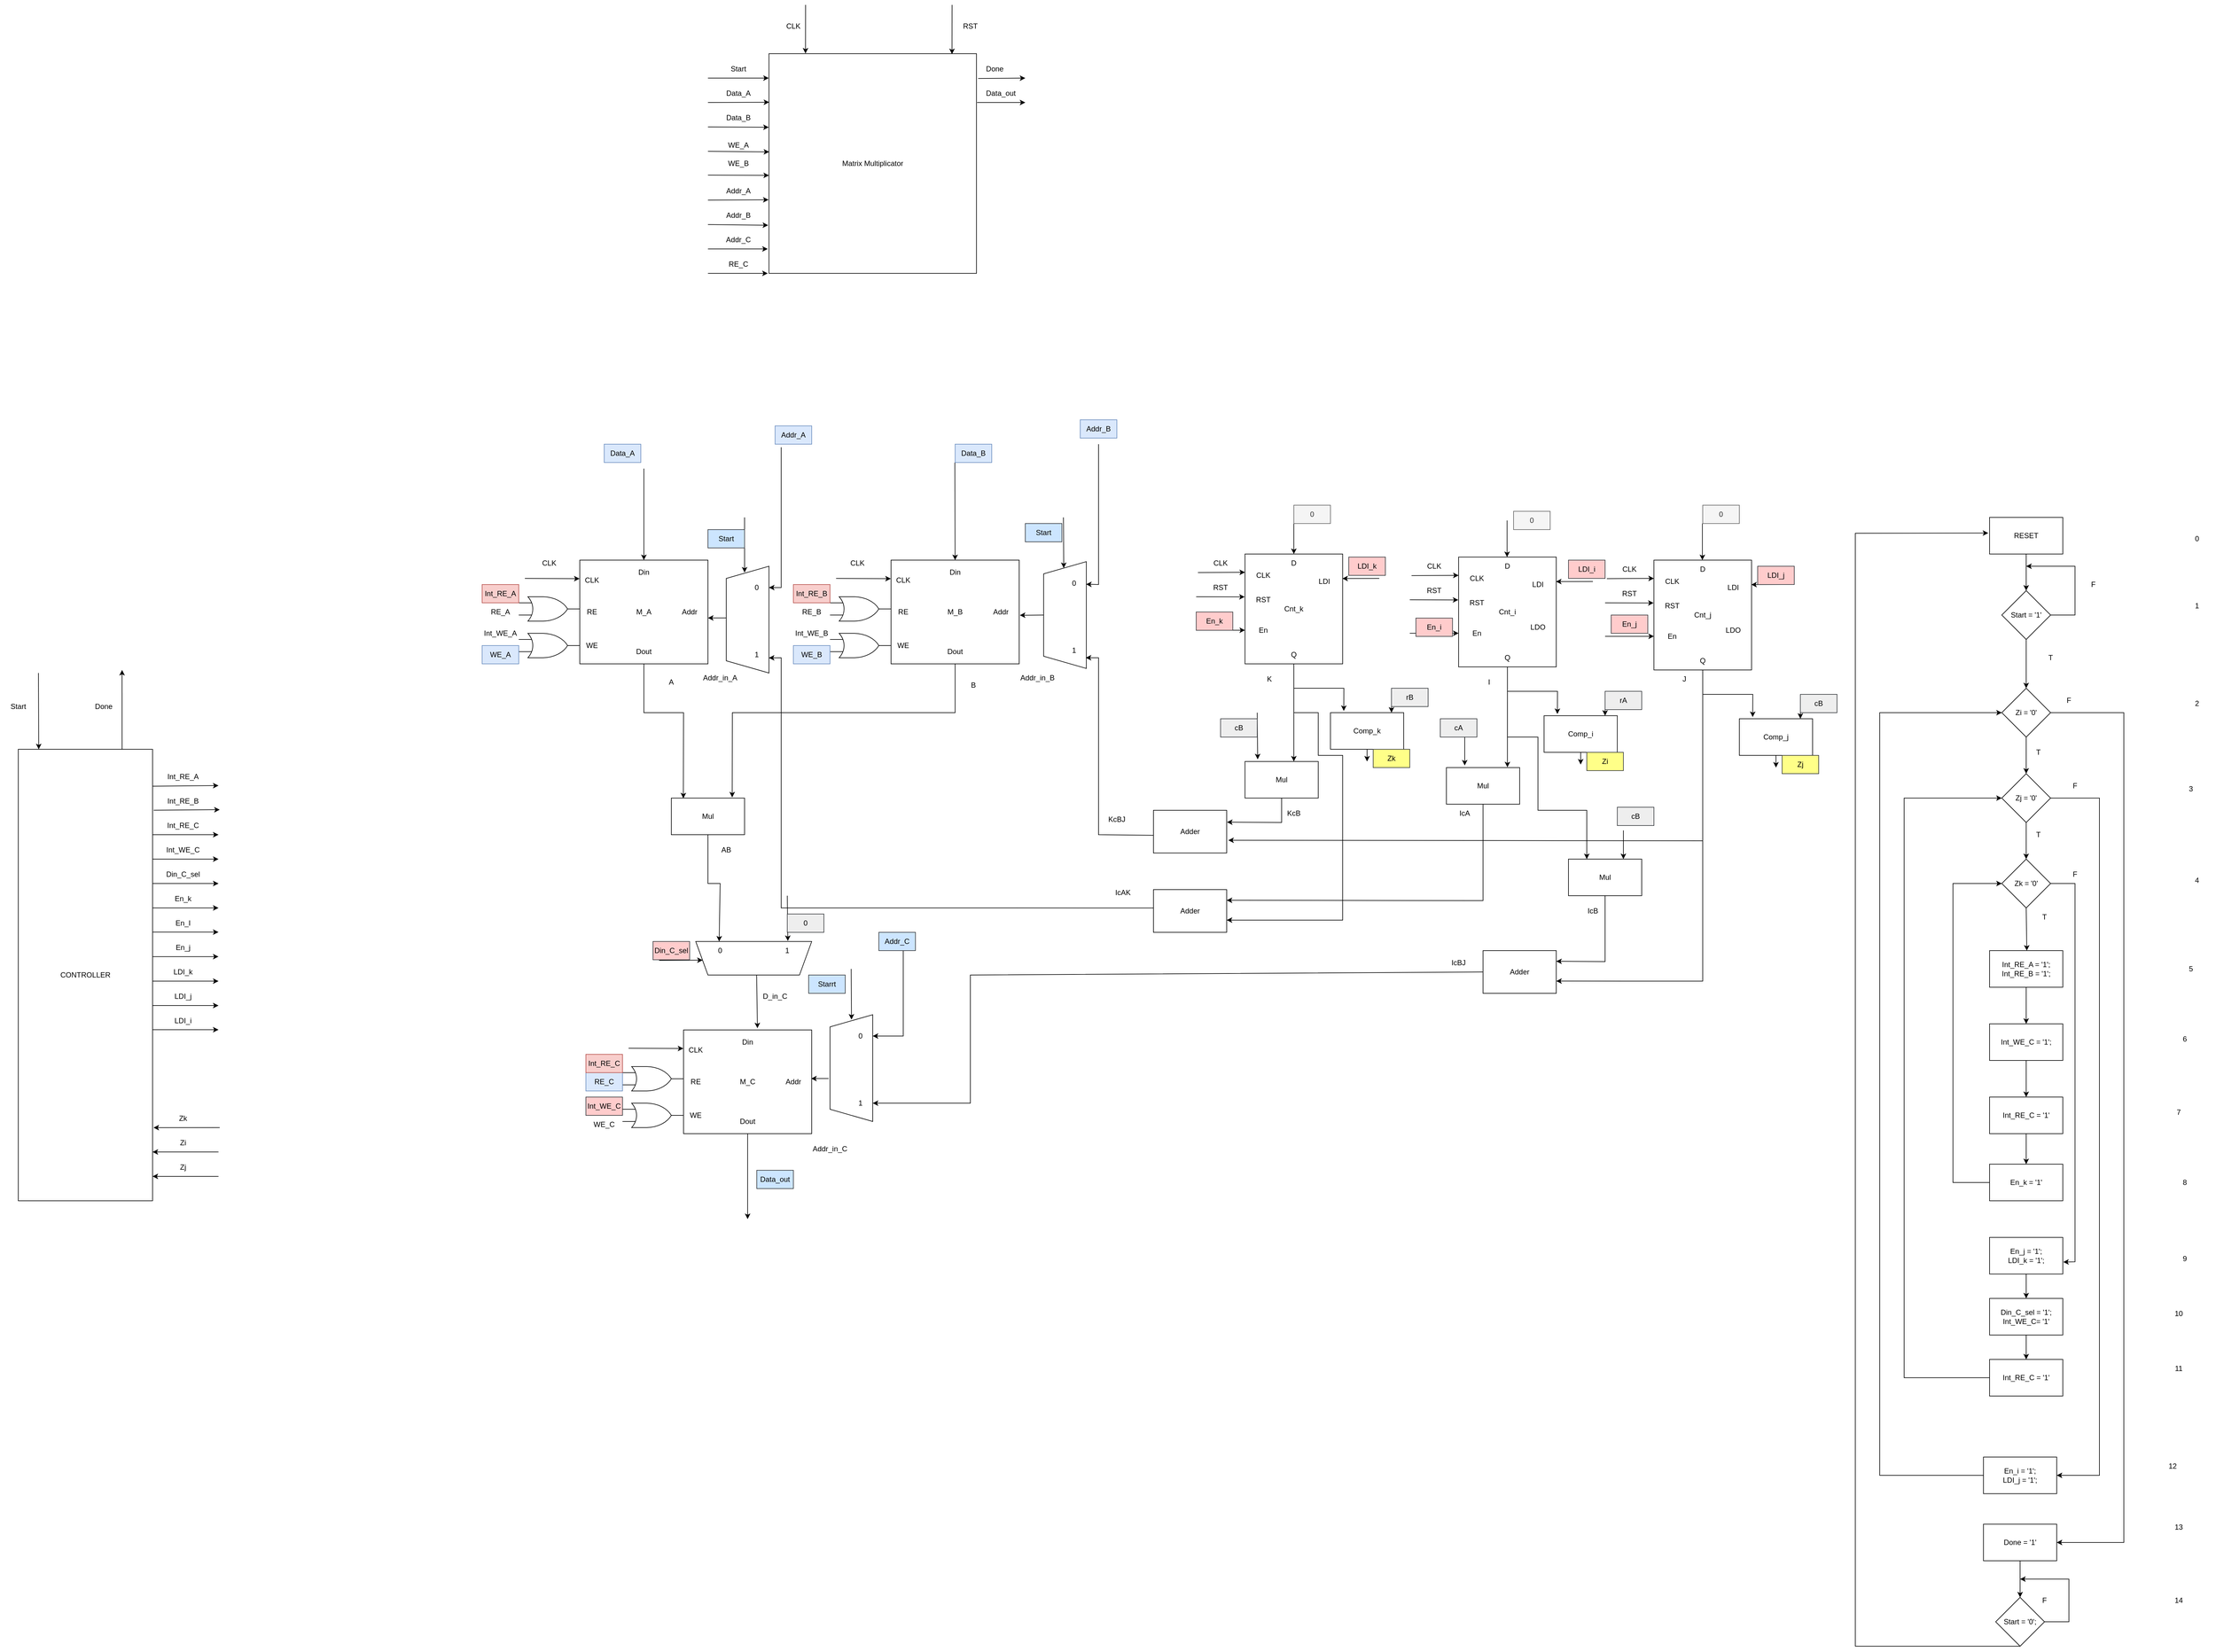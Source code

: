 <mxfile version="24.6.4" type="device">
  <diagram name="Page-1" id="GDnSo95pc8SOhowbzd5I">
    <mxGraphModel dx="2479" dy="482" grid="1" gridSize="10" guides="1" tooltips="1" connect="1" arrows="1" fold="1" page="1" pageScale="1" pageWidth="850" pageHeight="1100" math="0" shadow="0">
      <root>
        <mxCell id="0" />
        <mxCell id="1" parent="0" />
        <mxCell id="VcLYSZbW5LiUDSwE5YVe-1" value="Matrix Multiplicator" style="rounded=0;whiteSpace=wrap;html=1;" vertex="1" parent="1">
          <mxGeometry x="300" y="160" width="340" height="360" as="geometry" />
        </mxCell>
        <mxCell id="VcLYSZbW5LiUDSwE5YVe-2" value="" style="endArrow=classic;html=1;rounded=0;entryX=-0.001;entryY=0.111;entryDx=0;entryDy=0;entryPerimeter=0;" edge="1" parent="1" target="VcLYSZbW5LiUDSwE5YVe-1">
          <mxGeometry width="50" height="50" relative="1" as="geometry">
            <mxPoint x="200" y="200" as="sourcePoint" />
            <mxPoint x="295" y="195" as="targetPoint" />
          </mxGeometry>
        </mxCell>
        <mxCell id="VcLYSZbW5LiUDSwE5YVe-3" value="Start" style="text;html=1;align=center;verticalAlign=middle;whiteSpace=wrap;rounded=0;" vertex="1" parent="1">
          <mxGeometry x="220" y="170" width="60" height="30" as="geometry" />
        </mxCell>
        <mxCell id="VcLYSZbW5LiUDSwE5YVe-4" value="" style="endArrow=classic;html=1;rounded=0;entryX=0.176;entryY=-0.001;entryDx=0;entryDy=0;entryPerimeter=0;" edge="1" parent="1" target="VcLYSZbW5LiUDSwE5YVe-1">
          <mxGeometry width="50" height="50" relative="1" as="geometry">
            <mxPoint x="360" y="80" as="sourcePoint" />
            <mxPoint x="350" y="40" as="targetPoint" />
          </mxGeometry>
        </mxCell>
        <mxCell id="VcLYSZbW5LiUDSwE5YVe-6" value="CLK" style="text;html=1;align=center;verticalAlign=middle;whiteSpace=wrap;rounded=0;" vertex="1" parent="1">
          <mxGeometry x="310" y="100" width="60" height="30" as="geometry" />
        </mxCell>
        <mxCell id="VcLYSZbW5LiUDSwE5YVe-8" value="" style="endArrow=classic;html=1;rounded=0;entryX=0.882;entryY=0.002;entryDx=0;entryDy=0;entryPerimeter=0;" edge="1" parent="1" target="VcLYSZbW5LiUDSwE5YVe-1">
          <mxGeometry width="50" height="50" relative="1" as="geometry">
            <mxPoint x="600" y="80" as="sourcePoint" />
            <mxPoint x="490" y="50" as="targetPoint" />
          </mxGeometry>
        </mxCell>
        <mxCell id="VcLYSZbW5LiUDSwE5YVe-9" value="RST" style="text;html=1;align=center;verticalAlign=middle;whiteSpace=wrap;rounded=0;" vertex="1" parent="1">
          <mxGeometry x="600" y="100" width="60" height="30" as="geometry" />
        </mxCell>
        <mxCell id="VcLYSZbW5LiUDSwE5YVe-10" value="" style="endArrow=classic;html=1;rounded=0;entryX=0.001;entryY=0.221;entryDx=0;entryDy=0;entryPerimeter=0;" edge="1" parent="1" target="VcLYSZbW5LiUDSwE5YVe-1">
          <mxGeometry width="50" height="50" relative="1" as="geometry">
            <mxPoint x="200" y="240" as="sourcePoint" />
            <mxPoint x="250" y="210" as="targetPoint" />
          </mxGeometry>
        </mxCell>
        <mxCell id="VcLYSZbW5LiUDSwE5YVe-12" value="Data_A" style="text;html=1;align=center;verticalAlign=middle;whiteSpace=wrap;rounded=0;" vertex="1" parent="1">
          <mxGeometry x="220" y="210" width="60" height="30" as="geometry" />
        </mxCell>
        <mxCell id="VcLYSZbW5LiUDSwE5YVe-13" value="" style="endArrow=classic;html=1;rounded=0;entryX=-0.001;entryY=0.335;entryDx=0;entryDy=0;entryPerimeter=0;" edge="1" parent="1" target="VcLYSZbW5LiUDSwE5YVe-1">
          <mxGeometry width="50" height="50" relative="1" as="geometry">
            <mxPoint x="200" y="280" as="sourcePoint" />
            <mxPoint x="280" y="260" as="targetPoint" />
          </mxGeometry>
        </mxCell>
        <mxCell id="VcLYSZbW5LiUDSwE5YVe-14" value="Data_B" style="text;html=1;align=center;verticalAlign=middle;whiteSpace=wrap;rounded=0;" vertex="1" parent="1">
          <mxGeometry x="220" y="250" width="60" height="30" as="geometry" />
        </mxCell>
        <mxCell id="VcLYSZbW5LiUDSwE5YVe-16" value="" style="endArrow=classic;html=1;rounded=0;entryX=0.001;entryY=0.447;entryDx=0;entryDy=0;entryPerimeter=0;" edge="1" parent="1" target="VcLYSZbW5LiUDSwE5YVe-1">
          <mxGeometry width="50" height="50" relative="1" as="geometry">
            <mxPoint x="200" y="320" as="sourcePoint" />
            <mxPoint x="270" y="300" as="targetPoint" />
          </mxGeometry>
        </mxCell>
        <mxCell id="VcLYSZbW5LiUDSwE5YVe-17" value="WE_A" style="text;html=1;align=center;verticalAlign=middle;whiteSpace=wrap;rounded=0;" vertex="1" parent="1">
          <mxGeometry x="220" y="295" width="60" height="30" as="geometry" />
        </mxCell>
        <mxCell id="VcLYSZbW5LiUDSwE5YVe-18" value="" style="endArrow=classic;html=1;rounded=0;entryX=0;entryY=0.554;entryDx=0;entryDy=0;entryPerimeter=0;" edge="1" parent="1" target="VcLYSZbW5LiUDSwE5YVe-1">
          <mxGeometry width="50" height="50" relative="1" as="geometry">
            <mxPoint x="200" y="359" as="sourcePoint" />
            <mxPoint x="277.33" y="350.0" as="targetPoint" />
          </mxGeometry>
        </mxCell>
        <mxCell id="VcLYSZbW5LiUDSwE5YVe-19" value="WE_B" style="text;html=1;align=center;verticalAlign=middle;whiteSpace=wrap;rounded=0;" vertex="1" parent="1">
          <mxGeometry x="220" y="325" width="60" height="30" as="geometry" />
        </mxCell>
        <mxCell id="VcLYSZbW5LiUDSwE5YVe-20" value="" style="endArrow=classic;html=1;rounded=0;entryX=-0.002;entryY=0.665;entryDx=0;entryDy=0;entryPerimeter=0;" edge="1" parent="1" target="VcLYSZbW5LiUDSwE5YVe-1">
          <mxGeometry width="50" height="50" relative="1" as="geometry">
            <mxPoint x="200" y="400" as="sourcePoint" />
            <mxPoint x="280" y="370" as="targetPoint" />
          </mxGeometry>
        </mxCell>
        <mxCell id="VcLYSZbW5LiUDSwE5YVe-21" value="Addr_A" style="text;html=1;align=center;verticalAlign=middle;whiteSpace=wrap;rounded=0;" vertex="1" parent="1">
          <mxGeometry x="220" y="370" width="60" height="30" as="geometry" />
        </mxCell>
        <mxCell id="VcLYSZbW5LiUDSwE5YVe-22" value="" style="endArrow=classic;html=1;rounded=0;entryX=-0.004;entryY=0.781;entryDx=0;entryDy=0;entryPerimeter=0;" edge="1" parent="1" target="VcLYSZbW5LiUDSwE5YVe-1">
          <mxGeometry width="50" height="50" relative="1" as="geometry">
            <mxPoint x="200" y="440" as="sourcePoint" />
            <mxPoint x="298" y="441" as="targetPoint" />
          </mxGeometry>
        </mxCell>
        <mxCell id="VcLYSZbW5LiUDSwE5YVe-23" value="Addr_B" style="text;html=1;align=center;verticalAlign=middle;whiteSpace=wrap;rounded=0;" vertex="1" parent="1">
          <mxGeometry x="220" y="410" width="60" height="30" as="geometry" />
        </mxCell>
        <mxCell id="VcLYSZbW5LiUDSwE5YVe-24" value="" style="endArrow=classic;html=1;rounded=0;entryX=-0.006;entryY=0.889;entryDx=0;entryDy=0;entryPerimeter=0;" edge="1" parent="1" target="VcLYSZbW5LiUDSwE5YVe-1">
          <mxGeometry width="50" height="50" relative="1" as="geometry">
            <mxPoint x="200" y="480" as="sourcePoint" />
            <mxPoint x="250" y="440" as="targetPoint" />
          </mxGeometry>
        </mxCell>
        <mxCell id="VcLYSZbW5LiUDSwE5YVe-25" value="Addr_C" style="text;html=1;align=center;verticalAlign=middle;whiteSpace=wrap;rounded=0;" vertex="1" parent="1">
          <mxGeometry x="220" y="450" width="60" height="30" as="geometry" />
        </mxCell>
        <mxCell id="VcLYSZbW5LiUDSwE5YVe-26" value="" style="endArrow=classic;html=1;rounded=0;exitX=1.008;exitY=0.113;exitDx=0;exitDy=0;exitPerimeter=0;" edge="1" parent="1" source="VcLYSZbW5LiUDSwE5YVe-1">
          <mxGeometry width="50" height="50" relative="1" as="geometry">
            <mxPoint x="640" y="230" as="sourcePoint" />
            <mxPoint x="720" y="200" as="targetPoint" />
          </mxGeometry>
        </mxCell>
        <mxCell id="VcLYSZbW5LiUDSwE5YVe-27" value="Done" style="text;html=1;align=center;verticalAlign=middle;whiteSpace=wrap;rounded=0;" vertex="1" parent="1">
          <mxGeometry x="640" y="170" width="60" height="30" as="geometry" />
        </mxCell>
        <mxCell id="VcLYSZbW5LiUDSwE5YVe-28" value="" style="endArrow=classic;html=1;rounded=0;" edge="1" parent="1">
          <mxGeometry width="50" height="50" relative="1" as="geometry">
            <mxPoint x="641" y="240" as="sourcePoint" />
            <mxPoint x="720" y="240" as="targetPoint" />
          </mxGeometry>
        </mxCell>
        <mxCell id="VcLYSZbW5LiUDSwE5YVe-29" value="Data_out" style="text;html=1;align=center;verticalAlign=middle;whiteSpace=wrap;rounded=0;" vertex="1" parent="1">
          <mxGeometry x="650" y="210" width="60" height="30" as="geometry" />
        </mxCell>
        <mxCell id="VcLYSZbW5LiUDSwE5YVe-30" value="" style="endArrow=classic;html=1;rounded=0;" edge="1" parent="1">
          <mxGeometry width="50" height="50" relative="1" as="geometry">
            <mxPoint x="200" y="520" as="sourcePoint" />
            <mxPoint x="297.96" y="520" as="targetPoint" />
          </mxGeometry>
        </mxCell>
        <mxCell id="VcLYSZbW5LiUDSwE5YVe-31" value="RE_C" style="text;html=1;align=center;verticalAlign=middle;whiteSpace=wrap;rounded=0;" vertex="1" parent="1">
          <mxGeometry x="220" y="490" width="60" height="30" as="geometry" />
        </mxCell>
        <mxCell id="VcLYSZbW5LiUDSwE5YVe-41" value="" style="group" vertex="1" connectable="0" parent="1">
          <mxGeometry x="-10" y="990" width="210" height="170" as="geometry" />
        </mxCell>
        <mxCell id="VcLYSZbW5LiUDSwE5YVe-32" value="M_A" style="rounded=0;whiteSpace=wrap;html=1;" vertex="1" parent="VcLYSZbW5LiUDSwE5YVe-41">
          <mxGeometry width="210" height="170" as="geometry" />
        </mxCell>
        <mxCell id="VcLYSZbW5LiUDSwE5YVe-34" value="Addr" style="text;html=1;align=center;verticalAlign=middle;whiteSpace=wrap;rounded=0;" vertex="1" parent="VcLYSZbW5LiUDSwE5YVe-41">
          <mxGeometry x="150" y="65.385" width="60" height="39.231" as="geometry" />
        </mxCell>
        <mxCell id="VcLYSZbW5LiUDSwE5YVe-35" value="Din" style="text;html=1;align=center;verticalAlign=middle;whiteSpace=wrap;rounded=0;" vertex="1" parent="VcLYSZbW5LiUDSwE5YVe-41">
          <mxGeometry x="75" width="60" height="39.231" as="geometry" />
        </mxCell>
        <mxCell id="VcLYSZbW5LiUDSwE5YVe-36" value="Dout" style="text;html=1;align=center;verticalAlign=middle;whiteSpace=wrap;rounded=0;" vertex="1" parent="VcLYSZbW5LiUDSwE5YVe-41">
          <mxGeometry x="75" y="130.769" width="60" height="39.231" as="geometry" />
        </mxCell>
        <mxCell id="VcLYSZbW5LiUDSwE5YVe-37" value="RE" style="text;html=1;align=center;verticalAlign=middle;whiteSpace=wrap;rounded=0;" vertex="1" parent="VcLYSZbW5LiUDSwE5YVe-41">
          <mxGeometry y="65.385" width="40" height="39.231" as="geometry" />
        </mxCell>
        <mxCell id="VcLYSZbW5LiUDSwE5YVe-38" value="WE" style="text;html=1;align=center;verticalAlign=middle;whiteSpace=wrap;rounded=0;" vertex="1" parent="VcLYSZbW5LiUDSwE5YVe-41">
          <mxGeometry y="119.995" width="40" height="39.231" as="geometry" />
        </mxCell>
        <mxCell id="VcLYSZbW5LiUDSwE5YVe-39" value="CLK" style="text;html=1;align=center;verticalAlign=middle;whiteSpace=wrap;rounded=0;" vertex="1" parent="VcLYSZbW5LiUDSwE5YVe-41">
          <mxGeometry y="13.077" width="40" height="39.231" as="geometry" />
        </mxCell>
        <mxCell id="VcLYSZbW5LiUDSwE5YVe-46" value="" style="endArrow=classic;html=1;rounded=0;entryX=-0.009;entryY=0.441;entryDx=0;entryDy=0;entryPerimeter=0;" edge="1" parent="VcLYSZbW5LiUDSwE5YVe-41" target="VcLYSZbW5LiUDSwE5YVe-39">
          <mxGeometry width="50" height="50" relative="1" as="geometry">
            <mxPoint x="-90" y="30" as="sourcePoint" />
            <mxPoint y="34.042" as="targetPoint" />
          </mxGeometry>
        </mxCell>
        <mxCell id="VcLYSZbW5LiUDSwE5YVe-43" value="" style="endArrow=classic;html=1;rounded=0;entryX=0.5;entryY=0;entryDx=0;entryDy=0;" edge="1" parent="1" target="VcLYSZbW5LiUDSwE5YVe-35">
          <mxGeometry width="50" height="50" relative="1" as="geometry">
            <mxPoint x="95" y="840" as="sourcePoint" />
            <mxPoint x="100" y="840" as="targetPoint" />
          </mxGeometry>
        </mxCell>
        <mxCell id="VcLYSZbW5LiUDSwE5YVe-44" value="Data_A" style="text;html=1;align=center;verticalAlign=middle;whiteSpace=wrap;rounded=0;fillColor=#dae8fc;strokeColor=#6c8ebf;" vertex="1" parent="1">
          <mxGeometry x="30" y="800" width="60" height="30" as="geometry" />
        </mxCell>
        <mxCell id="VcLYSZbW5LiUDSwE5YVe-48" value="CLK" style="text;html=1;align=center;verticalAlign=middle;whiteSpace=wrap;rounded=0;" vertex="1" parent="1">
          <mxGeometry x="-90" y="980" width="60" height="30" as="geometry" />
        </mxCell>
        <mxCell id="VcLYSZbW5LiUDSwE5YVe-49" value="" style="verticalLabelPosition=bottom;shadow=0;dashed=0;align=center;html=1;verticalAlign=top;shape=mxgraph.electrical.logic_gates.logic_gate;operation=or;" vertex="1" parent="1">
          <mxGeometry x="-110" y="1050" width="100" height="40" as="geometry" />
        </mxCell>
        <mxCell id="VcLYSZbW5LiUDSwE5YVe-51" value="" style="verticalLabelPosition=bottom;shadow=0;dashed=0;align=center;html=1;verticalAlign=top;shape=mxgraph.electrical.logic_gates.logic_gate;operation=or;" vertex="1" parent="1">
          <mxGeometry x="-110" y="1110" width="100" height="40" as="geometry" />
        </mxCell>
        <mxCell id="VcLYSZbW5LiUDSwE5YVe-52" value="Int_RE_A" style="text;html=1;align=center;verticalAlign=middle;whiteSpace=wrap;rounded=0;fillColor=#f8cecc;strokeColor=#b85450;" vertex="1" parent="1">
          <mxGeometry x="-170" y="1030" width="60" height="30" as="geometry" />
        </mxCell>
        <mxCell id="VcLYSZbW5LiUDSwE5YVe-53" value="RE_A" style="text;html=1;align=center;verticalAlign=middle;whiteSpace=wrap;rounded=0;" vertex="1" parent="1">
          <mxGeometry x="-170" y="1060" width="60" height="30" as="geometry" />
        </mxCell>
        <mxCell id="VcLYSZbW5LiUDSwE5YVe-54" value="Int_WE_A" style="text;html=1;align=center;verticalAlign=middle;whiteSpace=wrap;rounded=0;" vertex="1" parent="1">
          <mxGeometry x="-170" y="1095" width="60" height="30" as="geometry" />
        </mxCell>
        <mxCell id="VcLYSZbW5LiUDSwE5YVe-55" value="WE_A" style="text;html=1;align=center;verticalAlign=middle;whiteSpace=wrap;rounded=0;fillColor=#dae8fc;strokeColor=#6c8ebf;" vertex="1" parent="1">
          <mxGeometry x="-170" y="1130" width="60" height="30" as="geometry" />
        </mxCell>
        <mxCell id="VcLYSZbW5LiUDSwE5YVe-56" value="" style="group" vertex="1" connectable="0" parent="1">
          <mxGeometry x="500" y="990" width="210" height="170" as="geometry" />
        </mxCell>
        <mxCell id="VcLYSZbW5LiUDSwE5YVe-57" value="M_B" style="rounded=0;whiteSpace=wrap;html=1;" vertex="1" parent="VcLYSZbW5LiUDSwE5YVe-56">
          <mxGeometry width="210" height="170" as="geometry" />
        </mxCell>
        <mxCell id="VcLYSZbW5LiUDSwE5YVe-58" value="Addr" style="text;html=1;align=center;verticalAlign=middle;whiteSpace=wrap;rounded=0;" vertex="1" parent="VcLYSZbW5LiUDSwE5YVe-56">
          <mxGeometry x="150" y="65.385" width="60" height="39.231" as="geometry" />
        </mxCell>
        <mxCell id="VcLYSZbW5LiUDSwE5YVe-59" value="Din" style="text;html=1;align=center;verticalAlign=middle;whiteSpace=wrap;rounded=0;" vertex="1" parent="VcLYSZbW5LiUDSwE5YVe-56">
          <mxGeometry x="75" width="60" height="39.231" as="geometry" />
        </mxCell>
        <mxCell id="VcLYSZbW5LiUDSwE5YVe-60" value="Dout" style="text;html=1;align=center;verticalAlign=middle;whiteSpace=wrap;rounded=0;" vertex="1" parent="VcLYSZbW5LiUDSwE5YVe-56">
          <mxGeometry x="75" y="130.769" width="60" height="39.231" as="geometry" />
        </mxCell>
        <mxCell id="VcLYSZbW5LiUDSwE5YVe-61" value="RE" style="text;html=1;align=center;verticalAlign=middle;whiteSpace=wrap;rounded=0;" vertex="1" parent="VcLYSZbW5LiUDSwE5YVe-56">
          <mxGeometry y="65.385" width="40" height="39.231" as="geometry" />
        </mxCell>
        <mxCell id="VcLYSZbW5LiUDSwE5YVe-62" value="WE" style="text;html=1;align=center;verticalAlign=middle;whiteSpace=wrap;rounded=0;" vertex="1" parent="VcLYSZbW5LiUDSwE5YVe-56">
          <mxGeometry y="119.995" width="40" height="39.231" as="geometry" />
        </mxCell>
        <mxCell id="VcLYSZbW5LiUDSwE5YVe-63" value="CLK" style="text;html=1;align=center;verticalAlign=middle;whiteSpace=wrap;rounded=0;" vertex="1" parent="VcLYSZbW5LiUDSwE5YVe-56">
          <mxGeometry y="13.077" width="40" height="39.231" as="geometry" />
        </mxCell>
        <mxCell id="VcLYSZbW5LiUDSwE5YVe-64" value="" style="endArrow=classic;html=1;rounded=0;entryX=-0.009;entryY=0.441;entryDx=0;entryDy=0;entryPerimeter=0;" edge="1" parent="VcLYSZbW5LiUDSwE5YVe-56" target="VcLYSZbW5LiUDSwE5YVe-63">
          <mxGeometry width="50" height="50" relative="1" as="geometry">
            <mxPoint x="-90" y="30" as="sourcePoint" />
            <mxPoint y="34.042" as="targetPoint" />
          </mxGeometry>
        </mxCell>
        <mxCell id="VcLYSZbW5LiUDSwE5YVe-65" value="" style="verticalLabelPosition=bottom;shadow=0;dashed=0;align=center;html=1;verticalAlign=top;shape=mxgraph.electrical.logic_gates.logic_gate;operation=or;" vertex="1" parent="1">
          <mxGeometry x="400" y="1050" width="100" height="40" as="geometry" />
        </mxCell>
        <mxCell id="VcLYSZbW5LiUDSwE5YVe-66" value="" style="verticalLabelPosition=bottom;shadow=0;dashed=0;align=center;html=1;verticalAlign=top;shape=mxgraph.electrical.logic_gates.logic_gate;operation=or;" vertex="1" parent="1">
          <mxGeometry x="400" y="1110" width="100" height="40" as="geometry" />
        </mxCell>
        <mxCell id="VcLYSZbW5LiUDSwE5YVe-67" value="RE_B" style="text;html=1;align=center;verticalAlign=middle;whiteSpace=wrap;rounded=0;" vertex="1" parent="1">
          <mxGeometry x="340" y="1060" width="60" height="30" as="geometry" />
        </mxCell>
        <mxCell id="VcLYSZbW5LiUDSwE5YVe-68" value="Int_WE_B" style="text;html=1;align=center;verticalAlign=middle;whiteSpace=wrap;rounded=0;" vertex="1" parent="1">
          <mxGeometry x="340" y="1095" width="60" height="30" as="geometry" />
        </mxCell>
        <mxCell id="VcLYSZbW5LiUDSwE5YVe-69" value="WE_B" style="text;html=1;align=center;verticalAlign=middle;whiteSpace=wrap;rounded=0;fillColor=#dae8fc;strokeColor=#6c8ebf;" vertex="1" parent="1">
          <mxGeometry x="340" y="1130" width="60" height="30" as="geometry" />
        </mxCell>
        <mxCell id="VcLYSZbW5LiUDSwE5YVe-75" value="Int_RE_B" style="text;html=1;align=center;verticalAlign=middle;whiteSpace=wrap;rounded=0;fillColor=#f8cecc;strokeColor=#b85450;" vertex="1" parent="1">
          <mxGeometry x="340" y="1030" width="60" height="30" as="geometry" />
        </mxCell>
        <mxCell id="VcLYSZbW5LiUDSwE5YVe-76" value="CLK" style="text;html=1;align=center;verticalAlign=middle;whiteSpace=wrap;rounded=0;" vertex="1" parent="1">
          <mxGeometry x="415" y="980" width="60" height="30" as="geometry" />
        </mxCell>
        <mxCell id="VcLYSZbW5LiUDSwE5YVe-77" value="" style="endArrow=classic;html=1;rounded=0;entryX=0.5;entryY=0;entryDx=0;entryDy=0;" edge="1" parent="1" target="VcLYSZbW5LiUDSwE5YVe-59">
          <mxGeometry width="50" height="50" relative="1" as="geometry">
            <mxPoint x="604.58" y="830" as="sourcePoint" />
            <mxPoint x="604.58" y="980" as="targetPoint" />
          </mxGeometry>
        </mxCell>
        <mxCell id="VcLYSZbW5LiUDSwE5YVe-79" value="Data_B" style="text;html=1;align=center;verticalAlign=middle;whiteSpace=wrap;rounded=0;fillColor=#dae8fc;strokeColor=#6c8ebf;" vertex="1" parent="1">
          <mxGeometry x="605" y="800" width="60" height="30" as="geometry" />
        </mxCell>
        <mxCell id="VcLYSZbW5LiUDSwE5YVe-80" value="Cnt_k" style="rounded=0;whiteSpace=wrap;html=1;" vertex="1" parent="1">
          <mxGeometry x="1080" y="980" width="160" height="180" as="geometry" />
        </mxCell>
        <mxCell id="VcLYSZbW5LiUDSwE5YVe-81" value="" style="endArrow=classic;html=1;rounded=0;entryX=-0.018;entryY=0.104;entryDx=0;entryDy=0;entryPerimeter=0;" edge="1" parent="1">
          <mxGeometry width="50" height="50" relative="1" as="geometry">
            <mxPoint x="1002.88" y="1010.32" as="sourcePoint" />
            <mxPoint x="1080" y="1010.0" as="targetPoint" />
          </mxGeometry>
        </mxCell>
        <mxCell id="VcLYSZbW5LiUDSwE5YVe-82" value="CLK" style="text;html=1;align=center;verticalAlign=middle;whiteSpace=wrap;rounded=0;" vertex="1" parent="1">
          <mxGeometry x="1010" y="980" width="60" height="30" as="geometry" />
        </mxCell>
        <mxCell id="VcLYSZbW5LiUDSwE5YVe-83" value="CLK" style="text;html=1;align=center;verticalAlign=middle;whiteSpace=wrap;rounded=0;" vertex="1" parent="1">
          <mxGeometry x="1080" y="1000" width="60" height="30" as="geometry" />
        </mxCell>
        <mxCell id="VcLYSZbW5LiUDSwE5YVe-85" value="" style="endArrow=classic;html=1;rounded=0;entryX=-0.008;entryY=0.341;entryDx=0;entryDy=0;entryPerimeter=0;" edge="1" parent="1" target="VcLYSZbW5LiUDSwE5YVe-86">
          <mxGeometry width="50" height="50" relative="1" as="geometry">
            <mxPoint x="1000" y="1050" as="sourcePoint" />
            <mxPoint x="1000" y="1040" as="targetPoint" />
          </mxGeometry>
        </mxCell>
        <mxCell id="VcLYSZbW5LiUDSwE5YVe-86" value="RST" style="text;html=1;align=center;verticalAlign=middle;whiteSpace=wrap;rounded=0;" vertex="1" parent="1">
          <mxGeometry x="1080" y="1040" width="60" height="30" as="geometry" />
        </mxCell>
        <mxCell id="VcLYSZbW5LiUDSwE5YVe-96" value="RST" style="text;html=1;align=center;verticalAlign=middle;whiteSpace=wrap;rounded=0;" vertex="1" parent="1">
          <mxGeometry x="1010" y="1020" width="60" height="30" as="geometry" />
        </mxCell>
        <mxCell id="VcLYSZbW5LiUDSwE5YVe-97" value="En" style="text;html=1;align=center;verticalAlign=middle;whiteSpace=wrap;rounded=0;" vertex="1" parent="1">
          <mxGeometry x="1080" y="1090" width="60" height="30" as="geometry" />
        </mxCell>
        <mxCell id="VcLYSZbW5LiUDSwE5YVe-98" value="" style="endArrow=classic;html=1;rounded=0;entryX=0;entryY=0.365;entryDx=0;entryDy=0;entryPerimeter=0;" edge="1" parent="1">
          <mxGeometry width="50" height="50" relative="1" as="geometry">
            <mxPoint x="1000" y="1104.86" as="sourcePoint" />
            <mxPoint x="1080" y="1104.86" as="targetPoint" />
          </mxGeometry>
        </mxCell>
        <mxCell id="VcLYSZbW5LiUDSwE5YVe-99" value="En_k" style="text;html=1;align=center;verticalAlign=middle;whiteSpace=wrap;rounded=0;fillColor=#ffcccc;strokeColor=#36393d;" vertex="1" parent="1">
          <mxGeometry x="1000" y="1075" width="60" height="30" as="geometry" />
        </mxCell>
        <mxCell id="VcLYSZbW5LiUDSwE5YVe-101" value="D" style="text;html=1;align=center;verticalAlign=middle;whiteSpace=wrap;rounded=0;" vertex="1" parent="1">
          <mxGeometry x="1130" y="980" width="60" height="30" as="geometry" />
        </mxCell>
        <mxCell id="VcLYSZbW5LiUDSwE5YVe-102" value="Q" style="text;html=1;align=center;verticalAlign=middle;whiteSpace=wrap;rounded=0;" vertex="1" parent="1">
          <mxGeometry x="1130" y="1130" width="60" height="30" as="geometry" />
        </mxCell>
        <mxCell id="VcLYSZbW5LiUDSwE5YVe-103" value="" style="endArrow=classic;html=1;rounded=0;entryX=0.997;entryY=0.223;entryDx=0;entryDy=0;entryPerimeter=0;" edge="1" parent="1" target="VcLYSZbW5LiUDSwE5YVe-80">
          <mxGeometry width="50" height="50" relative="1" as="geometry">
            <mxPoint x="1300" y="1020" as="sourcePoint" />
            <mxPoint x="1340" y="1000" as="targetPoint" />
          </mxGeometry>
        </mxCell>
        <mxCell id="VcLYSZbW5LiUDSwE5YVe-104" value="LDI" style="text;html=1;align=center;verticalAlign=middle;whiteSpace=wrap;rounded=0;" vertex="1" parent="1">
          <mxGeometry x="1180" y="1010" width="60" height="30" as="geometry" />
        </mxCell>
        <mxCell id="VcLYSZbW5LiUDSwE5YVe-139" value="Cnt_j" style="rounded=0;whiteSpace=wrap;html=1;" vertex="1" parent="1">
          <mxGeometry x="1750" y="990" width="160" height="180" as="geometry" />
        </mxCell>
        <mxCell id="VcLYSZbW5LiUDSwE5YVe-140" value="" style="endArrow=classic;html=1;rounded=0;entryX=-0.018;entryY=0.104;entryDx=0;entryDy=0;entryPerimeter=0;" edge="1" parent="1">
          <mxGeometry width="50" height="50" relative="1" as="geometry">
            <mxPoint x="1672.88" y="1020.32" as="sourcePoint" />
            <mxPoint x="1750" y="1020" as="targetPoint" />
          </mxGeometry>
        </mxCell>
        <mxCell id="VcLYSZbW5LiUDSwE5YVe-141" value="CLK" style="text;html=1;align=center;verticalAlign=middle;whiteSpace=wrap;rounded=0;" vertex="1" parent="1">
          <mxGeometry x="1680" y="990" width="60" height="30" as="geometry" />
        </mxCell>
        <mxCell id="VcLYSZbW5LiUDSwE5YVe-142" value="CLK" style="text;html=1;align=center;verticalAlign=middle;whiteSpace=wrap;rounded=0;" vertex="1" parent="1">
          <mxGeometry x="1750" y="1010" width="60" height="30" as="geometry" />
        </mxCell>
        <mxCell id="VcLYSZbW5LiUDSwE5YVe-143" value="" style="endArrow=classic;html=1;rounded=0;entryX=-0.008;entryY=0.341;entryDx=0;entryDy=0;entryPerimeter=0;" edge="1" parent="1" target="VcLYSZbW5LiUDSwE5YVe-144">
          <mxGeometry width="50" height="50" relative="1" as="geometry">
            <mxPoint x="1670" y="1060" as="sourcePoint" />
            <mxPoint x="1670" y="1050" as="targetPoint" />
          </mxGeometry>
        </mxCell>
        <mxCell id="VcLYSZbW5LiUDSwE5YVe-144" value="RST" style="text;html=1;align=center;verticalAlign=middle;whiteSpace=wrap;rounded=0;" vertex="1" parent="1">
          <mxGeometry x="1750" y="1050" width="60" height="30" as="geometry" />
        </mxCell>
        <mxCell id="VcLYSZbW5LiUDSwE5YVe-145" value="RST" style="text;html=1;align=center;verticalAlign=middle;whiteSpace=wrap;rounded=0;" vertex="1" parent="1">
          <mxGeometry x="1680" y="1030" width="60" height="30" as="geometry" />
        </mxCell>
        <mxCell id="VcLYSZbW5LiUDSwE5YVe-146" value="En" style="text;html=1;align=center;verticalAlign=middle;whiteSpace=wrap;rounded=0;" vertex="1" parent="1">
          <mxGeometry x="1750" y="1100" width="60" height="30" as="geometry" />
        </mxCell>
        <mxCell id="VcLYSZbW5LiUDSwE5YVe-147" value="" style="endArrow=classic;html=1;rounded=0;entryX=0;entryY=0.365;entryDx=0;entryDy=0;entryPerimeter=0;" edge="1" parent="1">
          <mxGeometry width="50" height="50" relative="1" as="geometry">
            <mxPoint x="1670" y="1114.86" as="sourcePoint" />
            <mxPoint x="1750" y="1114.86" as="targetPoint" />
          </mxGeometry>
        </mxCell>
        <mxCell id="VcLYSZbW5LiUDSwE5YVe-148" value="En_j" style="text;html=1;align=center;verticalAlign=middle;whiteSpace=wrap;rounded=0;fillColor=#ffcccc;strokeColor=#36393d;" vertex="1" parent="1">
          <mxGeometry x="1680" y="1080" width="60" height="30" as="geometry" />
        </mxCell>
        <mxCell id="VcLYSZbW5LiUDSwE5YVe-149" value="D" style="text;html=1;align=center;verticalAlign=middle;whiteSpace=wrap;rounded=0;" vertex="1" parent="1">
          <mxGeometry x="1800" y="990" width="60" height="30" as="geometry" />
        </mxCell>
        <mxCell id="VcLYSZbW5LiUDSwE5YVe-150" value="Q" style="text;html=1;align=center;verticalAlign=middle;whiteSpace=wrap;rounded=0;" vertex="1" parent="1">
          <mxGeometry x="1800" y="1140" width="60" height="30" as="geometry" />
        </mxCell>
        <mxCell id="VcLYSZbW5LiUDSwE5YVe-151" value="" style="endArrow=classic;html=1;rounded=0;entryX=0.997;entryY=0.223;entryDx=0;entryDy=0;entryPerimeter=0;" edge="1" parent="1" target="VcLYSZbW5LiUDSwE5YVe-139">
          <mxGeometry width="50" height="50" relative="1" as="geometry">
            <mxPoint x="1970" y="1030" as="sourcePoint" />
            <mxPoint x="2010" y="1010" as="targetPoint" />
          </mxGeometry>
        </mxCell>
        <mxCell id="VcLYSZbW5LiUDSwE5YVe-152" value="LDI" style="text;html=1;align=center;verticalAlign=middle;whiteSpace=wrap;rounded=0;" vertex="1" parent="1">
          <mxGeometry x="1850" y="1020" width="60" height="30" as="geometry" />
        </mxCell>
        <mxCell id="VcLYSZbW5LiUDSwE5YVe-153" value="LDO" style="text;html=1;align=center;verticalAlign=middle;whiteSpace=wrap;rounded=0;" vertex="1" parent="1">
          <mxGeometry x="1850" y="1090" width="60" height="30" as="geometry" />
        </mxCell>
        <mxCell id="VcLYSZbW5LiUDSwE5YVe-203" value="Cnt_i" style="rounded=0;whiteSpace=wrap;html=1;" vertex="1" parent="1">
          <mxGeometry x="1430" y="985" width="160" height="180" as="geometry" />
        </mxCell>
        <mxCell id="VcLYSZbW5LiUDSwE5YVe-204" value="" style="endArrow=classic;html=1;rounded=0;entryX=-0.018;entryY=0.104;entryDx=0;entryDy=0;entryPerimeter=0;" edge="1" parent="1">
          <mxGeometry width="50" height="50" relative="1" as="geometry">
            <mxPoint x="1352.88" y="1015.32" as="sourcePoint" />
            <mxPoint x="1430" y="1015" as="targetPoint" />
          </mxGeometry>
        </mxCell>
        <mxCell id="VcLYSZbW5LiUDSwE5YVe-205" value="CLK" style="text;html=1;align=center;verticalAlign=middle;whiteSpace=wrap;rounded=0;" vertex="1" parent="1">
          <mxGeometry x="1360" y="985" width="60" height="30" as="geometry" />
        </mxCell>
        <mxCell id="VcLYSZbW5LiUDSwE5YVe-206" value="CLK" style="text;html=1;align=center;verticalAlign=middle;whiteSpace=wrap;rounded=0;" vertex="1" parent="1">
          <mxGeometry x="1430" y="1005" width="60" height="30" as="geometry" />
        </mxCell>
        <mxCell id="VcLYSZbW5LiUDSwE5YVe-207" value="" style="endArrow=classic;html=1;rounded=0;entryX=-0.008;entryY=0.341;entryDx=0;entryDy=0;entryPerimeter=0;" edge="1" parent="1" target="VcLYSZbW5LiUDSwE5YVe-208">
          <mxGeometry width="50" height="50" relative="1" as="geometry">
            <mxPoint x="1350" y="1055" as="sourcePoint" />
            <mxPoint x="1350" y="1045" as="targetPoint" />
          </mxGeometry>
        </mxCell>
        <mxCell id="VcLYSZbW5LiUDSwE5YVe-208" value="RST" style="text;html=1;align=center;verticalAlign=middle;whiteSpace=wrap;rounded=0;" vertex="1" parent="1">
          <mxGeometry x="1430" y="1045" width="60" height="30" as="geometry" />
        </mxCell>
        <mxCell id="VcLYSZbW5LiUDSwE5YVe-209" value="RST" style="text;html=1;align=center;verticalAlign=middle;whiteSpace=wrap;rounded=0;" vertex="1" parent="1">
          <mxGeometry x="1360" y="1025" width="60" height="30" as="geometry" />
        </mxCell>
        <mxCell id="VcLYSZbW5LiUDSwE5YVe-210" value="En" style="text;html=1;align=center;verticalAlign=middle;whiteSpace=wrap;rounded=0;" vertex="1" parent="1">
          <mxGeometry x="1430" y="1095" width="60" height="30" as="geometry" />
        </mxCell>
        <mxCell id="VcLYSZbW5LiUDSwE5YVe-211" value="" style="endArrow=classic;html=1;rounded=0;entryX=0;entryY=0.365;entryDx=0;entryDy=0;entryPerimeter=0;" edge="1" parent="1">
          <mxGeometry width="50" height="50" relative="1" as="geometry">
            <mxPoint x="1350" y="1109.86" as="sourcePoint" />
            <mxPoint x="1430" y="1109.86" as="targetPoint" />
          </mxGeometry>
        </mxCell>
        <mxCell id="VcLYSZbW5LiUDSwE5YVe-212" value="En_i" style="text;html=1;align=center;verticalAlign=middle;whiteSpace=wrap;rounded=0;fillColor=#ffcccc;strokeColor=#36393d;" vertex="1" parent="1">
          <mxGeometry x="1360" y="1085" width="60" height="30" as="geometry" />
        </mxCell>
        <mxCell id="VcLYSZbW5LiUDSwE5YVe-213" value="D" style="text;html=1;align=center;verticalAlign=middle;whiteSpace=wrap;rounded=0;" vertex="1" parent="1">
          <mxGeometry x="1480" y="985" width="60" height="30" as="geometry" />
        </mxCell>
        <mxCell id="VcLYSZbW5LiUDSwE5YVe-214" value="Q" style="text;html=1;align=center;verticalAlign=middle;whiteSpace=wrap;rounded=0;" vertex="1" parent="1">
          <mxGeometry x="1480" y="1135" width="60" height="30" as="geometry" />
        </mxCell>
        <mxCell id="VcLYSZbW5LiUDSwE5YVe-215" value="" style="endArrow=classic;html=1;rounded=0;entryX=0.997;entryY=0.223;entryDx=0;entryDy=0;entryPerimeter=0;" edge="1" parent="1" target="VcLYSZbW5LiUDSwE5YVe-203">
          <mxGeometry width="50" height="50" relative="1" as="geometry">
            <mxPoint x="1650" y="1025" as="sourcePoint" />
            <mxPoint x="1690" y="1005" as="targetPoint" />
          </mxGeometry>
        </mxCell>
        <mxCell id="VcLYSZbW5LiUDSwE5YVe-216" value="LDI" style="text;html=1;align=center;verticalAlign=middle;whiteSpace=wrap;rounded=0;" vertex="1" parent="1">
          <mxGeometry x="1530" y="1015" width="60" height="30" as="geometry" />
        </mxCell>
        <mxCell id="VcLYSZbW5LiUDSwE5YVe-217" value="LDO" style="text;html=1;align=center;verticalAlign=middle;whiteSpace=wrap;rounded=0;" vertex="1" parent="1">
          <mxGeometry x="1530" y="1085" width="60" height="30" as="geometry" />
        </mxCell>
        <mxCell id="VcLYSZbW5LiUDSwE5YVe-219" value="" style="endArrow=classic;html=1;rounded=0;entryX=0.5;entryY=0;entryDx=0;entryDy=0;" edge="1" parent="1" target="VcLYSZbW5LiUDSwE5YVe-101">
          <mxGeometry width="50" height="50" relative="1" as="geometry">
            <mxPoint x="1160" y="920" as="sourcePoint" />
            <mxPoint x="1180" y="790" as="targetPoint" />
            <Array as="points">
              <mxPoint x="1160" y="940" />
            </Array>
          </mxGeometry>
        </mxCell>
        <mxCell id="VcLYSZbW5LiUDSwE5YVe-220" value="" style="endArrow=classic;html=1;rounded=0;entryX=0.5;entryY=0;entryDx=0;entryDy=0;" edge="1" parent="1">
          <mxGeometry width="50" height="50" relative="1" as="geometry">
            <mxPoint x="1509.41" y="925" as="sourcePoint" />
            <mxPoint x="1509.41" y="985" as="targetPoint" />
            <Array as="points">
              <mxPoint x="1509.41" y="945" />
            </Array>
          </mxGeometry>
        </mxCell>
        <mxCell id="VcLYSZbW5LiUDSwE5YVe-221" value="" style="endArrow=classic;html=1;rounded=0;entryX=0.5;entryY=0;entryDx=0;entryDy=0;" edge="1" parent="1">
          <mxGeometry width="50" height="50" relative="1" as="geometry">
            <mxPoint x="1829.41" y="930" as="sourcePoint" />
            <mxPoint x="1829.41" y="990" as="targetPoint" />
            <Array as="points">
              <mxPoint x="1829.41" y="950" />
            </Array>
          </mxGeometry>
        </mxCell>
        <mxCell id="VcLYSZbW5LiUDSwE5YVe-222" value="0" style="text;html=1;align=center;verticalAlign=middle;whiteSpace=wrap;rounded=0;fillColor=#f5f5f5;fontColor=#333333;strokeColor=#666666;" vertex="1" parent="1">
          <mxGeometry x="1160" y="900" width="60" height="30" as="geometry" />
        </mxCell>
        <mxCell id="VcLYSZbW5LiUDSwE5YVe-223" value="0" style="text;html=1;align=center;verticalAlign=middle;whiteSpace=wrap;rounded=0;fillColor=#f5f5f5;fontColor=#333333;strokeColor=#666666;" vertex="1" parent="1">
          <mxGeometry x="1520" y="910" width="60" height="30" as="geometry" />
        </mxCell>
        <mxCell id="VcLYSZbW5LiUDSwE5YVe-224" value="0" style="text;html=1;align=center;verticalAlign=middle;whiteSpace=wrap;rounded=0;fillColor=#f5f5f5;fontColor=#333333;strokeColor=#666666;" vertex="1" parent="1">
          <mxGeometry x="1830" y="900" width="60" height="30" as="geometry" />
        </mxCell>
        <mxCell id="VcLYSZbW5LiUDSwE5YVe-225" value="LDI_k" style="text;html=1;align=center;verticalAlign=middle;whiteSpace=wrap;rounded=0;fillColor=#ffcccc;strokeColor=#36393d;" vertex="1" parent="1">
          <mxGeometry x="1250" y="985" width="60" height="30" as="geometry" />
        </mxCell>
        <mxCell id="VcLYSZbW5LiUDSwE5YVe-227" value="LDI_i" style="text;html=1;align=center;verticalAlign=middle;whiteSpace=wrap;rounded=0;fillColor=#ffcccc;strokeColor=#36393d;" vertex="1" parent="1">
          <mxGeometry x="1610" y="990" width="60" height="30" as="geometry" />
        </mxCell>
        <mxCell id="VcLYSZbW5LiUDSwE5YVe-229" value="LDI_j" style="text;html=1;align=center;verticalAlign=middle;whiteSpace=wrap;rounded=0;fillColor=#ffcccc;strokeColor=#36393d;" vertex="1" parent="1">
          <mxGeometry x="1920" y="1000" width="60" height="30" as="geometry" />
        </mxCell>
        <mxCell id="VcLYSZbW5LiUDSwE5YVe-231" value="" style="endArrow=classic;html=1;rounded=0;exitX=0.5;exitY=1;exitDx=0;exitDy=0;" edge="1" parent="1" source="VcLYSZbW5LiUDSwE5YVe-102">
          <mxGeometry width="50" height="50" relative="1" as="geometry">
            <mxPoint x="1170" y="1350" as="sourcePoint" />
            <mxPoint x="1160" y="1320" as="targetPoint" />
          </mxGeometry>
        </mxCell>
        <mxCell id="VcLYSZbW5LiUDSwE5YVe-235" value="Comp_k" style="rounded=0;whiteSpace=wrap;html=1;" vertex="1" parent="1">
          <mxGeometry x="1220" y="1240" width="120" height="60" as="geometry" />
        </mxCell>
        <mxCell id="VcLYSZbW5LiUDSwE5YVe-236" value="" style="endArrow=classic;html=1;rounded=0;exitX=0.5;exitY=1;exitDx=0;exitDy=0;entryX=0.182;entryY=-0.047;entryDx=0;entryDy=0;entryPerimeter=0;" edge="1" parent="1" source="VcLYSZbW5LiUDSwE5YVe-102" target="VcLYSZbW5LiUDSwE5YVe-235">
          <mxGeometry width="50" height="50" relative="1" as="geometry">
            <mxPoint x="1100" y="1260" as="sourcePoint" />
            <mxPoint x="1150" y="1210" as="targetPoint" />
            <Array as="points">
              <mxPoint x="1160" y="1200" />
              <mxPoint x="1242" y="1200" />
            </Array>
          </mxGeometry>
        </mxCell>
        <mxCell id="VcLYSZbW5LiUDSwE5YVe-237" value="" style="endArrow=classic;html=1;rounded=0;" edge="1" parent="1">
          <mxGeometry width="50" height="50" relative="1" as="geometry">
            <mxPoint x="1320" y="1200" as="sourcePoint" />
            <mxPoint x="1320" y="1240" as="targetPoint" />
          </mxGeometry>
        </mxCell>
        <mxCell id="VcLYSZbW5LiUDSwE5YVe-239" value="rB" style="text;html=1;align=center;verticalAlign=middle;whiteSpace=wrap;rounded=0;fillColor=#eeeeee;strokeColor=#36393d;" vertex="1" parent="1">
          <mxGeometry x="1320" y="1200" width="60" height="30" as="geometry" />
        </mxCell>
        <mxCell id="VcLYSZbW5LiUDSwE5YVe-240" value="" style="endArrow=classic;html=1;rounded=0;exitX=0.5;exitY=1;exitDx=0;exitDy=0;" edge="1" parent="1" source="VcLYSZbW5LiUDSwE5YVe-235">
          <mxGeometry width="50" height="50" relative="1" as="geometry">
            <mxPoint x="1300" y="1380" as="sourcePoint" />
            <mxPoint x="1280" y="1320" as="targetPoint" />
          </mxGeometry>
        </mxCell>
        <mxCell id="VcLYSZbW5LiUDSwE5YVe-241" value="&lt;div&gt;Zk&lt;/div&gt;" style="text;html=1;align=center;verticalAlign=middle;whiteSpace=wrap;rounded=0;fillColor=#ffff88;strokeColor=#36393d;" vertex="1" parent="1">
          <mxGeometry x="1290" y="1300" width="60" height="30" as="geometry" />
        </mxCell>
        <mxCell id="VcLYSZbW5LiUDSwE5YVe-242" value="" style="endArrow=classic;html=1;rounded=0;exitX=0.5;exitY=1;exitDx=0;exitDy=0;entryX=0.833;entryY=-0.008;entryDx=0;entryDy=0;entryPerimeter=0;" edge="1" parent="1" target="VcLYSZbW5LiUDSwE5YVe-265">
          <mxGeometry width="50" height="50" relative="1" as="geometry">
            <mxPoint x="1510" y="1165" as="sourcePoint" />
            <mxPoint x="1508" y="1320" as="targetPoint" />
          </mxGeometry>
        </mxCell>
        <mxCell id="VcLYSZbW5LiUDSwE5YVe-243" value="Comp_i" style="rounded=0;whiteSpace=wrap;html=1;" vertex="1" parent="1">
          <mxGeometry x="1570" y="1245" width="120" height="60" as="geometry" />
        </mxCell>
        <mxCell id="VcLYSZbW5LiUDSwE5YVe-244" value="" style="endArrow=classic;html=1;rounded=0;exitX=0.5;exitY=1;exitDx=0;exitDy=0;entryX=0.182;entryY=-0.047;entryDx=0;entryDy=0;entryPerimeter=0;" edge="1" parent="1" target="VcLYSZbW5LiUDSwE5YVe-243">
          <mxGeometry width="50" height="50" relative="1" as="geometry">
            <mxPoint x="1510" y="1165" as="sourcePoint" />
            <mxPoint x="1500" y="1215" as="targetPoint" />
            <Array as="points">
              <mxPoint x="1510" y="1205" />
              <mxPoint x="1592" y="1205" />
            </Array>
          </mxGeometry>
        </mxCell>
        <mxCell id="VcLYSZbW5LiUDSwE5YVe-245" value="" style="endArrow=classic;html=1;rounded=0;" edge="1" parent="1">
          <mxGeometry width="50" height="50" relative="1" as="geometry">
            <mxPoint x="1670" y="1205" as="sourcePoint" />
            <mxPoint x="1670" y="1245" as="targetPoint" />
          </mxGeometry>
        </mxCell>
        <mxCell id="VcLYSZbW5LiUDSwE5YVe-246" value="rA" style="text;html=1;align=center;verticalAlign=middle;whiteSpace=wrap;rounded=0;fillColor=#eeeeee;strokeColor=#36393d;" vertex="1" parent="1">
          <mxGeometry x="1670" y="1205" width="60" height="30" as="geometry" />
        </mxCell>
        <mxCell id="VcLYSZbW5LiUDSwE5YVe-247" value="" style="endArrow=classic;html=1;rounded=0;exitX=0.5;exitY=1;exitDx=0;exitDy=0;" edge="1" parent="1" source="VcLYSZbW5LiUDSwE5YVe-243">
          <mxGeometry width="50" height="50" relative="1" as="geometry">
            <mxPoint x="1650" y="1385" as="sourcePoint" />
            <mxPoint x="1630" y="1325" as="targetPoint" />
          </mxGeometry>
        </mxCell>
        <mxCell id="VcLYSZbW5LiUDSwE5YVe-248" value="&lt;div&gt;Zi&lt;/div&gt;" style="text;html=1;align=center;verticalAlign=middle;whiteSpace=wrap;rounded=0;fillColor=#ffff88;strokeColor=#36393d;" vertex="1" parent="1">
          <mxGeometry x="1640" y="1305" width="60" height="30" as="geometry" />
        </mxCell>
        <mxCell id="VcLYSZbW5LiUDSwE5YVe-250" value="Comp_j" style="rounded=0;whiteSpace=wrap;html=1;" vertex="1" parent="1">
          <mxGeometry x="1890" y="1250" width="120" height="60" as="geometry" />
        </mxCell>
        <mxCell id="VcLYSZbW5LiUDSwE5YVe-251" value="" style="endArrow=classic;html=1;rounded=0;exitX=0.5;exitY=1;exitDx=0;exitDy=0;entryX=0.182;entryY=-0.047;entryDx=0;entryDy=0;entryPerimeter=0;" edge="1" parent="1" target="VcLYSZbW5LiUDSwE5YVe-250">
          <mxGeometry width="50" height="50" relative="1" as="geometry">
            <mxPoint x="1830" y="1170" as="sourcePoint" />
            <mxPoint x="1820" y="1220" as="targetPoint" />
            <Array as="points">
              <mxPoint x="1830" y="1210" />
              <mxPoint x="1912" y="1210" />
            </Array>
          </mxGeometry>
        </mxCell>
        <mxCell id="VcLYSZbW5LiUDSwE5YVe-252" value="" style="endArrow=classic;html=1;rounded=0;" edge="1" parent="1">
          <mxGeometry width="50" height="50" relative="1" as="geometry">
            <mxPoint x="1990" y="1210" as="sourcePoint" />
            <mxPoint x="1990" y="1250" as="targetPoint" />
          </mxGeometry>
        </mxCell>
        <mxCell id="VcLYSZbW5LiUDSwE5YVe-253" value="cB" style="text;html=1;align=center;verticalAlign=middle;whiteSpace=wrap;rounded=0;fillColor=#eeeeee;strokeColor=#36393d;" vertex="1" parent="1">
          <mxGeometry x="1990" y="1210" width="60" height="30" as="geometry" />
        </mxCell>
        <mxCell id="VcLYSZbW5LiUDSwE5YVe-254" value="" style="endArrow=classic;html=1;rounded=0;exitX=0.5;exitY=1;exitDx=0;exitDy=0;" edge="1" parent="1" source="VcLYSZbW5LiUDSwE5YVe-250">
          <mxGeometry width="50" height="50" relative="1" as="geometry">
            <mxPoint x="1970" y="1390" as="sourcePoint" />
            <mxPoint x="1950" y="1330" as="targetPoint" />
          </mxGeometry>
        </mxCell>
        <mxCell id="VcLYSZbW5LiUDSwE5YVe-255" value="&lt;div&gt;Zj&lt;/div&gt;" style="text;html=1;align=center;verticalAlign=middle;whiteSpace=wrap;rounded=0;fillColor=#ffff88;strokeColor=#36393d;" vertex="1" parent="1">
          <mxGeometry x="1960" y="1310" width="60" height="30" as="geometry" />
        </mxCell>
        <mxCell id="VcLYSZbW5LiUDSwE5YVe-256" value="Mul" style="rounded=0;whiteSpace=wrap;html=1;" vertex="1" parent="1">
          <mxGeometry x="1080" y="1320" width="120" height="60" as="geometry" />
        </mxCell>
        <mxCell id="VcLYSZbW5LiUDSwE5YVe-257" value="" style="endArrow=classic;html=1;rounded=0;entryX=0.173;entryY=-0.059;entryDx=0;entryDy=0;entryPerimeter=0;" edge="1" parent="1" target="VcLYSZbW5LiUDSwE5YVe-256">
          <mxGeometry width="50" height="50" relative="1" as="geometry">
            <mxPoint x="1100" y="1240" as="sourcePoint" />
            <mxPoint x="1098" y="1319" as="targetPoint" />
          </mxGeometry>
        </mxCell>
        <mxCell id="VcLYSZbW5LiUDSwE5YVe-258" value="cB" style="text;html=1;align=center;verticalAlign=middle;whiteSpace=wrap;rounded=0;fillColor=#eeeeee;strokeColor=#36393d;" vertex="1" parent="1">
          <mxGeometry x="1040" y="1250" width="60" height="30" as="geometry" />
        </mxCell>
        <mxCell id="VcLYSZbW5LiUDSwE5YVe-259" value="" style="endArrow=classic;html=1;rounded=0;exitX=0.5;exitY=1;exitDx=0;exitDy=0;entryX=1.004;entryY=0.278;entryDx=0;entryDy=0;entryPerimeter=0;" edge="1" parent="1" source="VcLYSZbW5LiUDSwE5YVe-256" target="VcLYSZbW5LiUDSwE5YVe-260">
          <mxGeometry width="50" height="50" relative="1" as="geometry">
            <mxPoint x="1140" y="1480" as="sourcePoint" />
            <mxPoint x="1140" y="1440" as="targetPoint" />
            <Array as="points">
              <mxPoint x="1140" y="1420" />
            </Array>
          </mxGeometry>
        </mxCell>
        <mxCell id="VcLYSZbW5LiUDSwE5YVe-260" value="Adder" style="rounded=0;whiteSpace=wrap;html=1;" vertex="1" parent="1">
          <mxGeometry x="930" y="1400" width="120" height="70" as="geometry" />
        </mxCell>
        <mxCell id="VcLYSZbW5LiUDSwE5YVe-261" value="" style="endArrow=classic;html=1;rounded=0;exitX=0.5;exitY=1;exitDx=0;exitDy=0;entryX=1.022;entryY=0.701;entryDx=0;entryDy=0;entryPerimeter=0;" edge="1" parent="1" source="VcLYSZbW5LiUDSwE5YVe-150" target="VcLYSZbW5LiUDSwE5YVe-260">
          <mxGeometry width="50" height="50" relative="1" as="geometry">
            <mxPoint x="1740" y="1450" as="sourcePoint" />
            <mxPoint x="1790" y="1400" as="targetPoint" />
            <Array as="points">
              <mxPoint x="1830" y="1450" />
            </Array>
          </mxGeometry>
        </mxCell>
        <mxCell id="VcLYSZbW5LiUDSwE5YVe-264" value="" style="endArrow=classic;html=1;rounded=0;entryX=0.1;entryY=0.986;entryDx=0;entryDy=0;entryPerimeter=0;" edge="1" parent="1" target="VcLYSZbW5LiUDSwE5YVe-457">
          <mxGeometry width="50" height="50" relative="1" as="geometry">
            <mxPoint x="930" y="1441" as="sourcePoint" />
            <mxPoint x="730" y="1325" as="targetPoint" />
            <Array as="points">
              <mxPoint x="840" y="1440" />
              <mxPoint x="840" y="1150" />
            </Array>
          </mxGeometry>
        </mxCell>
        <mxCell id="VcLYSZbW5LiUDSwE5YVe-265" value="Mul" style="rounded=0;whiteSpace=wrap;html=1;" vertex="1" parent="1">
          <mxGeometry x="1410" y="1330" width="120" height="60" as="geometry" />
        </mxCell>
        <mxCell id="VcLYSZbW5LiUDSwE5YVe-266" value="" style="endArrow=classic;html=1;rounded=0;entryX=0.25;entryY=-0.058;entryDx=0;entryDy=0;entryPerimeter=0;" edge="1" parent="1" target="VcLYSZbW5LiUDSwE5YVe-265">
          <mxGeometry width="50" height="50" relative="1" as="geometry">
            <mxPoint x="1440" y="1280" as="sourcePoint" />
            <mxPoint x="1450" y="1255" as="targetPoint" />
          </mxGeometry>
        </mxCell>
        <mxCell id="VcLYSZbW5LiUDSwE5YVe-267" value="cA" style="text;html=1;align=center;verticalAlign=middle;whiteSpace=wrap;rounded=0;fillColor=#eeeeee;strokeColor=#36393d;" vertex="1" parent="1">
          <mxGeometry x="1400" y="1250" width="60" height="30" as="geometry" />
        </mxCell>
        <mxCell id="VcLYSZbW5LiUDSwE5YVe-269" value="Adder" style="rounded=0;whiteSpace=wrap;html=1;" vertex="1" parent="1">
          <mxGeometry x="930" y="1530" width="120" height="70" as="geometry" />
        </mxCell>
        <mxCell id="VcLYSZbW5LiUDSwE5YVe-270" value="" style="endArrow=classic;html=1;rounded=0;exitX=0.5;exitY=1;exitDx=0;exitDy=0;entryX=1;entryY=0.25;entryDx=0;entryDy=0;" edge="1" parent="1" source="VcLYSZbW5LiUDSwE5YVe-265" target="VcLYSZbW5LiUDSwE5YVe-269">
          <mxGeometry width="50" height="50" relative="1" as="geometry">
            <mxPoint x="1490" y="1590" as="sourcePoint" />
            <mxPoint x="1540" y="1540" as="targetPoint" />
            <Array as="points">
              <mxPoint x="1470" y="1548" />
            </Array>
          </mxGeometry>
        </mxCell>
        <mxCell id="VcLYSZbW5LiUDSwE5YVe-272" value="" style="endArrow=classic;html=1;rounded=0;exitX=0.5;exitY=1;exitDx=0;exitDy=0;" edge="1" parent="1" source="VcLYSZbW5LiUDSwE5YVe-102">
          <mxGeometry width="50" height="50" relative="1" as="geometry">
            <mxPoint x="910" y="1215" as="sourcePoint" />
            <mxPoint x="1050" y="1580" as="targetPoint" />
            <Array as="points">
              <mxPoint x="1160" y="1240" />
              <mxPoint x="1200" y="1240" />
              <mxPoint x="1200" y="1280" />
              <mxPoint x="1200" y="1310" />
              <mxPoint x="1240" y="1310" />
              <mxPoint x="1240" y="1580" />
            </Array>
          </mxGeometry>
        </mxCell>
        <mxCell id="VcLYSZbW5LiUDSwE5YVe-273" value="" style="endArrow=classic;html=1;rounded=0;exitX=0.001;exitY=0.43;exitDx=0;exitDy=0;entryX=0.994;entryY=0.674;entryDx=0;entryDy=0;exitPerimeter=0;entryPerimeter=0;" edge="1" parent="1" source="VcLYSZbW5LiUDSwE5YVe-269" target="VcLYSZbW5LiUDSwE5YVe-469">
          <mxGeometry width="50" height="50" relative="1" as="geometry">
            <mxPoint x="375" y="1390" as="sourcePoint" />
            <mxPoint x="425" y="1340" as="targetPoint" />
            <Array as="points">
              <mxPoint x="320" y="1560" />
              <mxPoint x="320" y="1150" />
            </Array>
          </mxGeometry>
        </mxCell>
        <mxCell id="VcLYSZbW5LiUDSwE5YVe-274" value="" style="endArrow=classic;html=1;rounded=0;exitX=0.5;exitY=1;exitDx=0;exitDy=0;entryX=0.164;entryY=0.007;entryDx=0;entryDy=0;entryPerimeter=0;" edge="1" parent="1" source="VcLYSZbW5LiUDSwE5YVe-36" target="VcLYSZbW5LiUDSwE5YVe-277">
          <mxGeometry width="50" height="50" relative="1" as="geometry">
            <mxPoint x="50" y="1310" as="sourcePoint" />
            <mxPoint x="170" y="1380" as="targetPoint" />
            <Array as="points">
              <mxPoint x="95" y="1240" />
              <mxPoint x="160" y="1240" />
            </Array>
          </mxGeometry>
        </mxCell>
        <mxCell id="VcLYSZbW5LiUDSwE5YVe-275" value="" style="endArrow=classic;html=1;rounded=0;exitX=0.5;exitY=1;exitDx=0;exitDy=0;entryX=0.831;entryY=-0.019;entryDx=0;entryDy=0;entryPerimeter=0;" edge="1" parent="1" source="VcLYSZbW5LiUDSwE5YVe-60" target="VcLYSZbW5LiUDSwE5YVe-277">
          <mxGeometry width="50" height="50" relative="1" as="geometry">
            <mxPoint x="520" y="1310" as="sourcePoint" />
            <mxPoint x="605" y="1330" as="targetPoint" />
            <Array as="points">
              <mxPoint x="605" y="1240" />
              <mxPoint x="240" y="1240" />
            </Array>
          </mxGeometry>
        </mxCell>
        <mxCell id="VcLYSZbW5LiUDSwE5YVe-277" value="Mul" style="rounded=0;whiteSpace=wrap;html=1;" vertex="1" parent="1">
          <mxGeometry x="140" y="1380" width="120" height="60" as="geometry" />
        </mxCell>
        <mxCell id="VcLYSZbW5LiUDSwE5YVe-278" value="" style="group" vertex="1" connectable="0" parent="1">
          <mxGeometry x="160" y="1760" width="210" height="170" as="geometry" />
        </mxCell>
        <mxCell id="VcLYSZbW5LiUDSwE5YVe-279" value="M_C" style="rounded=0;whiteSpace=wrap;html=1;" vertex="1" parent="VcLYSZbW5LiUDSwE5YVe-278">
          <mxGeometry width="210" height="170" as="geometry" />
        </mxCell>
        <mxCell id="VcLYSZbW5LiUDSwE5YVe-280" value="Addr" style="text;html=1;align=center;verticalAlign=middle;whiteSpace=wrap;rounded=0;" vertex="1" parent="VcLYSZbW5LiUDSwE5YVe-278">
          <mxGeometry x="150" y="65.385" width="60" height="39.231" as="geometry" />
        </mxCell>
        <mxCell id="VcLYSZbW5LiUDSwE5YVe-281" value="Din" style="text;html=1;align=center;verticalAlign=middle;whiteSpace=wrap;rounded=0;" vertex="1" parent="VcLYSZbW5LiUDSwE5YVe-278">
          <mxGeometry x="75" width="60" height="39.231" as="geometry" />
        </mxCell>
        <mxCell id="VcLYSZbW5LiUDSwE5YVe-282" value="Dout" style="text;html=1;align=center;verticalAlign=middle;whiteSpace=wrap;rounded=0;" vertex="1" parent="VcLYSZbW5LiUDSwE5YVe-278">
          <mxGeometry x="75" y="130.769" width="60" height="39.231" as="geometry" />
        </mxCell>
        <mxCell id="VcLYSZbW5LiUDSwE5YVe-283" value="RE" style="text;html=1;align=center;verticalAlign=middle;whiteSpace=wrap;rounded=0;" vertex="1" parent="VcLYSZbW5LiUDSwE5YVe-278">
          <mxGeometry y="65.385" width="40" height="39.231" as="geometry" />
        </mxCell>
        <mxCell id="VcLYSZbW5LiUDSwE5YVe-284" value="WE" style="text;html=1;align=center;verticalAlign=middle;whiteSpace=wrap;rounded=0;" vertex="1" parent="VcLYSZbW5LiUDSwE5YVe-278">
          <mxGeometry y="119.995" width="40" height="39.231" as="geometry" />
        </mxCell>
        <mxCell id="VcLYSZbW5LiUDSwE5YVe-285" value="CLK" style="text;html=1;align=center;verticalAlign=middle;whiteSpace=wrap;rounded=0;" vertex="1" parent="VcLYSZbW5LiUDSwE5YVe-278">
          <mxGeometry y="13.077" width="40" height="39.231" as="geometry" />
        </mxCell>
        <mxCell id="VcLYSZbW5LiUDSwE5YVe-286" value="" style="endArrow=classic;html=1;rounded=0;entryX=-0.009;entryY=0.441;entryDx=0;entryDy=0;entryPerimeter=0;" edge="1" parent="VcLYSZbW5LiUDSwE5YVe-278" target="VcLYSZbW5LiUDSwE5YVe-285">
          <mxGeometry width="50" height="50" relative="1" as="geometry">
            <mxPoint x="-90" y="30" as="sourcePoint" />
            <mxPoint y="34.042" as="targetPoint" />
          </mxGeometry>
        </mxCell>
        <mxCell id="VcLYSZbW5LiUDSwE5YVe-295" value="" style="verticalLabelPosition=bottom;shadow=0;dashed=0;align=center;html=1;verticalAlign=top;shape=mxgraph.electrical.logic_gates.logic_gate;operation=or;" vertex="1" parent="1">
          <mxGeometry x="60" y="1820" width="100" height="40" as="geometry" />
        </mxCell>
        <mxCell id="VcLYSZbW5LiUDSwE5YVe-296" value="" style="verticalLabelPosition=bottom;shadow=0;dashed=0;align=center;html=1;verticalAlign=top;shape=mxgraph.electrical.logic_gates.logic_gate;operation=or;" vertex="1" parent="1">
          <mxGeometry x="60" y="1880" width="100" height="40" as="geometry" />
        </mxCell>
        <mxCell id="VcLYSZbW5LiUDSwE5YVe-297" value="RE_C" style="text;html=1;align=center;verticalAlign=middle;whiteSpace=wrap;rounded=0;fillColor=#dae8fc;strokeColor=#6c8ebf;" vertex="1" parent="1">
          <mxGeometry y="1830" width="60" height="30" as="geometry" />
        </mxCell>
        <mxCell id="VcLYSZbW5LiUDSwE5YVe-298" value="Int_WE_C" style="text;html=1;align=center;verticalAlign=middle;whiteSpace=wrap;rounded=0;fillColor=#ffcccc;strokeColor=#36393d;" vertex="1" parent="1">
          <mxGeometry y="1870" width="60" height="30" as="geometry" />
        </mxCell>
        <mxCell id="VcLYSZbW5LiUDSwE5YVe-299" value="WE_C" style="text;html=1;align=center;verticalAlign=middle;whiteSpace=wrap;rounded=0;" vertex="1" parent="1">
          <mxGeometry y="1900" width="60" height="30" as="geometry" />
        </mxCell>
        <mxCell id="VcLYSZbW5LiUDSwE5YVe-300" value="Int_RE_C" style="text;html=1;align=center;verticalAlign=middle;whiteSpace=wrap;rounded=0;fillColor=#f8cecc;strokeColor=#b85450;" vertex="1" parent="1">
          <mxGeometry y="1800" width="60" height="30" as="geometry" />
        </mxCell>
        <mxCell id="VcLYSZbW5LiUDSwE5YVe-301" value="" style="endArrow=classic;html=1;rounded=0;exitX=0.5;exitY=1;exitDx=0;exitDy=0;" edge="1" parent="1" source="VcLYSZbW5LiUDSwE5YVe-282">
          <mxGeometry width="50" height="50" relative="1" as="geometry">
            <mxPoint x="310" y="2090" as="sourcePoint" />
            <mxPoint x="265" y="2070" as="targetPoint" />
          </mxGeometry>
        </mxCell>
        <mxCell id="VcLYSZbW5LiUDSwE5YVe-302" value="Data_out" style="text;html=1;align=center;verticalAlign=middle;whiteSpace=wrap;rounded=0;fillColor=#cce5ff;strokeColor=#36393d;" vertex="1" parent="1">
          <mxGeometry x="280" y="1990" width="60" height="30" as="geometry" />
        </mxCell>
        <mxCell id="VcLYSZbW5LiUDSwE5YVe-303" value="Mul" style="rounded=0;whiteSpace=wrap;html=1;" vertex="1" parent="1">
          <mxGeometry x="1610" y="1480" width="120" height="60" as="geometry" />
        </mxCell>
        <mxCell id="VcLYSZbW5LiUDSwE5YVe-304" value="" style="endArrow=classic;html=1;rounded=0;entryX=0.25;entryY=0;entryDx=0;entryDy=0;exitX=0.5;exitY=1;exitDx=0;exitDy=0;" edge="1" parent="1" source="VcLYSZbW5LiUDSwE5YVe-214" target="VcLYSZbW5LiUDSwE5YVe-303">
          <mxGeometry width="50" height="50" relative="1" as="geometry">
            <mxPoint x="1480" y="1330" as="sourcePoint" />
            <mxPoint x="1530" y="1280" as="targetPoint" />
            <Array as="points">
              <mxPoint x="1510" y="1280" />
              <mxPoint x="1560" y="1280" />
              <mxPoint x="1560" y="1400" />
              <mxPoint x="1640" y="1400" />
            </Array>
          </mxGeometry>
        </mxCell>
        <mxCell id="VcLYSZbW5LiUDSwE5YVe-305" value="" style="endArrow=classic;html=1;rounded=0;entryX=0.25;entryY=-0.058;entryDx=0;entryDy=0;entryPerimeter=0;" edge="1" parent="1">
          <mxGeometry width="50" height="50" relative="1" as="geometry">
            <mxPoint x="1700" y="1433" as="sourcePoint" />
            <mxPoint x="1700" y="1480" as="targetPoint" />
          </mxGeometry>
        </mxCell>
        <mxCell id="VcLYSZbW5LiUDSwE5YVe-306" value="cB" style="text;html=1;align=center;verticalAlign=middle;whiteSpace=wrap;rounded=0;fillColor=#eeeeee;strokeColor=#36393d;" vertex="1" parent="1">
          <mxGeometry x="1690" y="1395" width="60" height="30" as="geometry" />
        </mxCell>
        <mxCell id="VcLYSZbW5LiUDSwE5YVe-307" value="Adder" style="rounded=0;whiteSpace=wrap;html=1;" vertex="1" parent="1">
          <mxGeometry x="1470" y="1630" width="120" height="70" as="geometry" />
        </mxCell>
        <mxCell id="VcLYSZbW5LiUDSwE5YVe-308" value="" style="endArrow=classic;html=1;rounded=0;exitX=0.5;exitY=1;exitDx=0;exitDy=0;entryX=1;entryY=0.25;entryDx=0;entryDy=0;" edge="1" parent="1" source="VcLYSZbW5LiUDSwE5YVe-303" target="VcLYSZbW5LiUDSwE5YVe-307">
          <mxGeometry width="50" height="50" relative="1" as="geometry">
            <mxPoint x="1740" y="1680" as="sourcePoint" />
            <mxPoint x="1790" y="1630" as="targetPoint" />
            <Array as="points">
              <mxPoint x="1670" y="1648" />
            </Array>
          </mxGeometry>
        </mxCell>
        <mxCell id="VcLYSZbW5LiUDSwE5YVe-309" value="" style="endArrow=classic;html=1;rounded=0;exitX=0.5;exitY=1;exitDx=0;exitDy=0;entryX=1;entryY=0.713;entryDx=0;entryDy=0;entryPerimeter=0;" edge="1" parent="1" source="VcLYSZbW5LiUDSwE5YVe-150" target="VcLYSZbW5LiUDSwE5YVe-307">
          <mxGeometry width="50" height="50" relative="1" as="geometry">
            <mxPoint x="1820" y="1435" as="sourcePoint" />
            <mxPoint x="1870" y="1385" as="targetPoint" />
            <Array as="points">
              <mxPoint x="1830" y="1680" />
            </Array>
          </mxGeometry>
        </mxCell>
        <mxCell id="VcLYSZbW5LiUDSwE5YVe-310" value="" style="endArrow=classic;html=1;rounded=0;exitX=0;exitY=0.5;exitDx=0;exitDy=0;entryX=1;entryY=0.5;entryDx=0;entryDy=0;" edge="1" parent="1" source="VcLYSZbW5LiUDSwE5YVe-307" target="VcLYSZbW5LiUDSwE5YVe-483">
          <mxGeometry width="50" height="50" relative="1" as="geometry">
            <mxPoint x="1110" y="1760" as="sourcePoint" />
            <mxPoint x="380" y="1840" as="targetPoint" />
            <Array as="points">
              <mxPoint x="630" y="1670" />
              <mxPoint x="630" y="1880" />
            </Array>
          </mxGeometry>
        </mxCell>
        <mxCell id="VcLYSZbW5LiUDSwE5YVe-314" value="CONTROLLER" style="rounded=0;whiteSpace=wrap;html=1;" vertex="1" parent="1">
          <mxGeometry x="-930" y="1300" width="220" height="740" as="geometry" />
        </mxCell>
        <mxCell id="VcLYSZbW5LiUDSwE5YVe-315" value="" style="endArrow=classic;html=1;rounded=0;entryX=0.152;entryY=0;entryDx=0;entryDy=0;entryPerimeter=0;" edge="1" parent="1" target="VcLYSZbW5LiUDSwE5YVe-314">
          <mxGeometry width="50" height="50" relative="1" as="geometry">
            <mxPoint x="-897" y="1175" as="sourcePoint" />
            <mxPoint x="-850" y="1125" as="targetPoint" />
          </mxGeometry>
        </mxCell>
        <mxCell id="VcLYSZbW5LiUDSwE5YVe-316" value="Start" style="text;html=1;align=center;verticalAlign=middle;whiteSpace=wrap;rounded=0;" vertex="1" parent="1">
          <mxGeometry x="-960" y="1215" width="60" height="30" as="geometry" />
        </mxCell>
        <mxCell id="VcLYSZbW5LiUDSwE5YVe-319" value="" style="endArrow=classic;html=1;rounded=0;exitX=0.773;exitY=0;exitDx=0;exitDy=0;exitPerimeter=0;" edge="1" parent="1" source="VcLYSZbW5LiUDSwE5YVe-314">
          <mxGeometry width="50" height="50" relative="1" as="geometry">
            <mxPoint x="-690" y="1190" as="sourcePoint" />
            <mxPoint x="-760" y="1170" as="targetPoint" />
          </mxGeometry>
        </mxCell>
        <mxCell id="VcLYSZbW5LiUDSwE5YVe-320" value="Done" style="text;html=1;align=center;verticalAlign=middle;whiteSpace=wrap;rounded=0;" vertex="1" parent="1">
          <mxGeometry x="-820" y="1215" width="60" height="30" as="geometry" />
        </mxCell>
        <mxCell id="VcLYSZbW5LiUDSwE5YVe-345" value="" style="endArrow=classic;html=1;rounded=0;exitX=1.008;exitY=0.135;exitDx=0;exitDy=0;exitPerimeter=0;" edge="1" parent="1" source="VcLYSZbW5LiUDSwE5YVe-314">
          <mxGeometry width="50" height="50" relative="1" as="geometry">
            <mxPoint x="-670" y="1400" as="sourcePoint" />
            <mxPoint x="-600" y="1399" as="targetPoint" />
          </mxGeometry>
        </mxCell>
        <mxCell id="VcLYSZbW5LiUDSwE5YVe-349" value="Int_RE_B" style="text;html=1;align=center;verticalAlign=middle;whiteSpace=wrap;rounded=0;" vertex="1" parent="1">
          <mxGeometry x="-690" y="1370" width="60" height="30" as="geometry" />
        </mxCell>
        <mxCell id="VcLYSZbW5LiUDSwE5YVe-350" value="" style="endArrow=classic;html=1;rounded=0;exitX=1.007;exitY=0.184;exitDx=0;exitDy=0;exitPerimeter=0;" edge="1" parent="1">
          <mxGeometry width="50" height="50" relative="1" as="geometry">
            <mxPoint x="-710" y="1440" as="sourcePoint" />
            <mxPoint x="-602" y="1440" as="targetPoint" />
          </mxGeometry>
        </mxCell>
        <mxCell id="VcLYSZbW5LiUDSwE5YVe-352" value="Int_RE_C" style="text;html=1;align=center;verticalAlign=middle;whiteSpace=wrap;rounded=0;" vertex="1" parent="1">
          <mxGeometry x="-690" y="1410" width="60" height="30" as="geometry" />
        </mxCell>
        <mxCell id="VcLYSZbW5LiUDSwE5YVe-353" value="" style="endArrow=classic;html=1;rounded=0;exitX=1.007;exitY=0.184;exitDx=0;exitDy=0;exitPerimeter=0;" edge="1" parent="1">
          <mxGeometry width="50" height="50" relative="1" as="geometry">
            <mxPoint x="-710" y="1480" as="sourcePoint" />
            <mxPoint x="-602" y="1480" as="targetPoint" />
          </mxGeometry>
        </mxCell>
        <mxCell id="VcLYSZbW5LiUDSwE5YVe-354" value="Int_WE_C" style="text;html=1;align=center;verticalAlign=middle;whiteSpace=wrap;rounded=0;" vertex="1" parent="1">
          <mxGeometry x="-690" y="1450" width="60" height="30" as="geometry" />
        </mxCell>
        <mxCell id="VcLYSZbW5LiUDSwE5YVe-359" value="" style="endArrow=classic;html=1;rounded=0;exitX=1.007;exitY=0.184;exitDx=0;exitDy=0;exitPerimeter=0;" edge="1" parent="1">
          <mxGeometry width="50" height="50" relative="1" as="geometry">
            <mxPoint x="-710" y="1560" as="sourcePoint" />
            <mxPoint x="-602" y="1560" as="targetPoint" />
          </mxGeometry>
        </mxCell>
        <mxCell id="VcLYSZbW5LiUDSwE5YVe-361" value="En_k" style="text;html=1;align=center;verticalAlign=middle;whiteSpace=wrap;rounded=0;" vertex="1" parent="1">
          <mxGeometry x="-690" y="1530" width="60" height="30" as="geometry" />
        </mxCell>
        <mxCell id="VcLYSZbW5LiUDSwE5YVe-363" value="" style="endArrow=classic;html=1;rounded=0;exitX=1.008;exitY=0.135;exitDx=0;exitDy=0;exitPerimeter=0;" edge="1" parent="1">
          <mxGeometry width="50" height="50" relative="1" as="geometry">
            <mxPoint x="-710" y="1360.5" as="sourcePoint" />
            <mxPoint x="-602" y="1359.5" as="targetPoint" />
          </mxGeometry>
        </mxCell>
        <mxCell id="VcLYSZbW5LiUDSwE5YVe-364" value="Int_RE_A" style="text;html=1;align=center;verticalAlign=middle;whiteSpace=wrap;rounded=0;" vertex="1" parent="1">
          <mxGeometry x="-690" y="1330" width="60" height="30" as="geometry" />
        </mxCell>
        <mxCell id="VcLYSZbW5LiUDSwE5YVe-365" value="" style="endArrow=classic;html=1;rounded=0;exitX=1.007;exitY=0.184;exitDx=0;exitDy=0;exitPerimeter=0;" edge="1" parent="1">
          <mxGeometry width="50" height="50" relative="1" as="geometry">
            <mxPoint x="-710" y="1599.65" as="sourcePoint" />
            <mxPoint x="-602" y="1599.65" as="targetPoint" />
          </mxGeometry>
        </mxCell>
        <mxCell id="VcLYSZbW5LiUDSwE5YVe-366" value="En_I" style="text;html=1;align=center;verticalAlign=middle;whiteSpace=wrap;rounded=0;" vertex="1" parent="1">
          <mxGeometry x="-690" y="1570" width="60" height="30" as="geometry" />
        </mxCell>
        <mxCell id="VcLYSZbW5LiUDSwE5YVe-367" value="" style="endArrow=classic;html=1;rounded=0;exitX=1.007;exitY=0.184;exitDx=0;exitDy=0;exitPerimeter=0;" edge="1" parent="1">
          <mxGeometry width="50" height="50" relative="1" as="geometry">
            <mxPoint x="-710" y="1639.82" as="sourcePoint" />
            <mxPoint x="-602" y="1639.82" as="targetPoint" />
          </mxGeometry>
        </mxCell>
        <mxCell id="VcLYSZbW5LiUDSwE5YVe-368" value="En_j" style="text;html=1;align=center;verticalAlign=middle;whiteSpace=wrap;rounded=0;" vertex="1" parent="1">
          <mxGeometry x="-690" y="1610" width="60" height="30" as="geometry" />
        </mxCell>
        <mxCell id="VcLYSZbW5LiUDSwE5YVe-369" value="" style="endArrow=classic;html=1;rounded=0;exitX=1.007;exitY=0.184;exitDx=0;exitDy=0;exitPerimeter=0;" edge="1" parent="1">
          <mxGeometry width="50" height="50" relative="1" as="geometry">
            <mxPoint x="-710" y="1680.0" as="sourcePoint" />
            <mxPoint x="-602" y="1680.0" as="targetPoint" />
          </mxGeometry>
        </mxCell>
        <mxCell id="VcLYSZbW5LiUDSwE5YVe-370" value="LDI_k" style="text;html=1;align=center;verticalAlign=middle;whiteSpace=wrap;rounded=0;" vertex="1" parent="1">
          <mxGeometry x="-690" y="1650" width="60" height="30" as="geometry" />
        </mxCell>
        <mxCell id="VcLYSZbW5LiUDSwE5YVe-371" value="" style="endArrow=classic;html=1;rounded=0;exitX=1.007;exitY=0.184;exitDx=0;exitDy=0;exitPerimeter=0;" edge="1" parent="1">
          <mxGeometry width="50" height="50" relative="1" as="geometry">
            <mxPoint x="-710" y="1720.0" as="sourcePoint" />
            <mxPoint x="-602" y="1720.0" as="targetPoint" />
          </mxGeometry>
        </mxCell>
        <mxCell id="VcLYSZbW5LiUDSwE5YVe-372" value="LDI_j" style="text;html=1;align=center;verticalAlign=middle;whiteSpace=wrap;rounded=0;" vertex="1" parent="1">
          <mxGeometry x="-690" y="1690" width="60" height="30" as="geometry" />
        </mxCell>
        <mxCell id="VcLYSZbW5LiUDSwE5YVe-373" value="" style="endArrow=classic;html=1;rounded=0;exitX=1.007;exitY=0.184;exitDx=0;exitDy=0;exitPerimeter=0;" edge="1" parent="1">
          <mxGeometry width="50" height="50" relative="1" as="geometry">
            <mxPoint x="-710" y="1759.65" as="sourcePoint" />
            <mxPoint x="-602" y="1759.65" as="targetPoint" />
          </mxGeometry>
        </mxCell>
        <mxCell id="VcLYSZbW5LiUDSwE5YVe-374" value="LDI_i" style="text;html=1;align=center;verticalAlign=middle;whiteSpace=wrap;rounded=0;" vertex="1" parent="1">
          <mxGeometry x="-690" y="1730" width="60" height="30" as="geometry" />
        </mxCell>
        <mxCell id="VcLYSZbW5LiUDSwE5YVe-382" value="" style="endArrow=classic;html=1;rounded=0;entryX=1.007;entryY=0.838;entryDx=0;entryDy=0;entryPerimeter=0;" edge="1" parent="1" target="VcLYSZbW5LiUDSwE5YVe-314">
          <mxGeometry width="50" height="50" relative="1" as="geometry">
            <mxPoint x="-600" y="1920" as="sourcePoint" />
            <mxPoint x="-530" y="1980" as="targetPoint" />
          </mxGeometry>
        </mxCell>
        <mxCell id="VcLYSZbW5LiUDSwE5YVe-383" value="Zk" style="text;html=1;align=center;verticalAlign=middle;whiteSpace=wrap;rounded=0;" vertex="1" parent="1">
          <mxGeometry x="-690" y="1890" width="60" height="30" as="geometry" />
        </mxCell>
        <mxCell id="VcLYSZbW5LiUDSwE5YVe-384" value="" style="endArrow=classic;html=1;rounded=0;entryX=1.007;entryY=0.838;entryDx=0;entryDy=0;entryPerimeter=0;" edge="1" parent="1">
          <mxGeometry width="50" height="50" relative="1" as="geometry">
            <mxPoint x="-602" y="1960" as="sourcePoint" />
            <mxPoint x="-710" y="1960" as="targetPoint" />
          </mxGeometry>
        </mxCell>
        <mxCell id="VcLYSZbW5LiUDSwE5YVe-385" value="Zi" style="text;html=1;align=center;verticalAlign=middle;whiteSpace=wrap;rounded=0;" vertex="1" parent="1">
          <mxGeometry x="-690" y="1930" width="60" height="30" as="geometry" />
        </mxCell>
        <mxCell id="VcLYSZbW5LiUDSwE5YVe-386" value="" style="endArrow=classic;html=1;rounded=0;entryX=1.007;entryY=0.838;entryDx=0;entryDy=0;entryPerimeter=0;" edge="1" parent="1">
          <mxGeometry width="50" height="50" relative="1" as="geometry">
            <mxPoint x="-602" y="2000" as="sourcePoint" />
            <mxPoint x="-710" y="2000" as="targetPoint" />
          </mxGeometry>
        </mxCell>
        <mxCell id="VcLYSZbW5LiUDSwE5YVe-387" value="Zj" style="text;html=1;align=center;verticalAlign=middle;whiteSpace=wrap;rounded=0;" vertex="1" parent="1">
          <mxGeometry x="-690" y="1970" width="60" height="30" as="geometry" />
        </mxCell>
        <mxCell id="VcLYSZbW5LiUDSwE5YVe-388" value="RESET" style="rounded=0;whiteSpace=wrap;html=1;" vertex="1" parent="1">
          <mxGeometry x="2300" y="920" width="120" height="60" as="geometry" />
        </mxCell>
        <mxCell id="VcLYSZbW5LiUDSwE5YVe-389" value="" style="endArrow=classic;html=1;rounded=0;exitX=0.5;exitY=1;exitDx=0;exitDy=0;" edge="1" parent="1" source="VcLYSZbW5LiUDSwE5YVe-388">
          <mxGeometry width="50" height="50" relative="1" as="geometry">
            <mxPoint x="2400" y="1085" as="sourcePoint" />
            <mxPoint x="2360" y="1040" as="targetPoint" />
          </mxGeometry>
        </mxCell>
        <mxCell id="VcLYSZbW5LiUDSwE5YVe-390" value="Start = &#39;1&#39;" style="rhombus;whiteSpace=wrap;html=1;" vertex="1" parent="1">
          <mxGeometry x="2320" y="1040" width="80" height="80" as="geometry" />
        </mxCell>
        <mxCell id="VcLYSZbW5LiUDSwE5YVe-391" value="" style="endArrow=classic;html=1;rounded=0;exitX=0.5;exitY=1;exitDx=0;exitDy=0;" edge="1" parent="1" source="VcLYSZbW5LiUDSwE5YVe-390">
          <mxGeometry width="50" height="50" relative="1" as="geometry">
            <mxPoint x="2370" y="1235" as="sourcePoint" />
            <mxPoint x="2360" y="1200" as="targetPoint" />
          </mxGeometry>
        </mxCell>
        <mxCell id="VcLYSZbW5LiUDSwE5YVe-392" value="" style="endArrow=classic;html=1;rounded=0;exitX=1;exitY=0.5;exitDx=0;exitDy=0;" edge="1" parent="1" source="VcLYSZbW5LiUDSwE5YVe-390">
          <mxGeometry width="50" height="50" relative="1" as="geometry">
            <mxPoint x="2460" y="1065" as="sourcePoint" />
            <mxPoint x="2360" y="1000" as="targetPoint" />
            <Array as="points">
              <mxPoint x="2440" y="1080" />
              <mxPoint x="2440" y="1000" />
            </Array>
          </mxGeometry>
        </mxCell>
        <mxCell id="VcLYSZbW5LiUDSwE5YVe-393" value="F" style="text;html=1;align=center;verticalAlign=middle;whiteSpace=wrap;rounded=0;" vertex="1" parent="1">
          <mxGeometry x="2440" y="1015" width="60" height="30" as="geometry" />
        </mxCell>
        <mxCell id="VcLYSZbW5LiUDSwE5YVe-394" value="T" style="text;html=1;align=center;verticalAlign=middle;whiteSpace=wrap;rounded=0;" vertex="1" parent="1">
          <mxGeometry x="2370" y="1135" width="60" height="30" as="geometry" />
        </mxCell>
        <mxCell id="VcLYSZbW5LiUDSwE5YVe-395" value="Zi = &#39;0&#39;" style="rhombus;whiteSpace=wrap;html=1;" vertex="1" parent="1">
          <mxGeometry x="2320" y="1200" width="80" height="80" as="geometry" />
        </mxCell>
        <mxCell id="VcLYSZbW5LiUDSwE5YVe-396" value="" style="endArrow=classic;html=1;rounded=0;exitX=0.5;exitY=1;exitDx=0;exitDy=0;entryX=0.5;entryY=0;entryDx=0;entryDy=0;" edge="1" parent="1" source="VcLYSZbW5LiUDSwE5YVe-395" target="VcLYSZbW5LiUDSwE5YVe-398">
          <mxGeometry width="50" height="50" relative="1" as="geometry">
            <mxPoint x="2430" y="1375" as="sourcePoint" />
            <mxPoint x="2360" y="1330" as="targetPoint" />
          </mxGeometry>
        </mxCell>
        <mxCell id="VcLYSZbW5LiUDSwE5YVe-398" value="Zj = &#39;0&#39;" style="rhombus;whiteSpace=wrap;html=1;" vertex="1" parent="1">
          <mxGeometry x="2320" y="1340" width="80" height="80" as="geometry" />
        </mxCell>
        <mxCell id="VcLYSZbW5LiUDSwE5YVe-399" value="" style="endArrow=classic;html=1;rounded=0;exitX=0.5;exitY=1;exitDx=0;exitDy=0;entryX=0.5;entryY=0;entryDx=0;entryDy=0;" edge="1" parent="1" source="VcLYSZbW5LiUDSwE5YVe-398" target="VcLYSZbW5LiUDSwE5YVe-400">
          <mxGeometry width="50" height="50" relative="1" as="geometry">
            <mxPoint x="2370" y="1490" as="sourcePoint" />
            <mxPoint x="2360" y="1470" as="targetPoint" />
          </mxGeometry>
        </mxCell>
        <mxCell id="VcLYSZbW5LiUDSwE5YVe-400" value="Zk = &#39;0&#39;" style="rhombus;whiteSpace=wrap;html=1;" vertex="1" parent="1">
          <mxGeometry x="2320" y="1480" width="80" height="80" as="geometry" />
        </mxCell>
        <mxCell id="VcLYSZbW5LiUDSwE5YVe-401" value="" style="endArrow=classic;html=1;rounded=0;exitX=1;exitY=0.5;exitDx=0;exitDy=0;entryX=1;entryY=0.5;entryDx=0;entryDy=0;" edge="1" parent="1" source="VcLYSZbW5LiUDSwE5YVe-395" target="VcLYSZbW5LiUDSwE5YVe-427">
          <mxGeometry width="50" height="50" relative="1" as="geometry">
            <mxPoint x="2440" y="1265" as="sourcePoint" />
            <mxPoint x="2490" y="1240" as="targetPoint" />
            <Array as="points">
              <mxPoint x="2520" y="1240" />
              <mxPoint x="2520" y="2340" />
              <mxPoint x="2520" y="2600" />
            </Array>
          </mxGeometry>
        </mxCell>
        <mxCell id="VcLYSZbW5LiUDSwE5YVe-402" value="" style="endArrow=classic;html=1;rounded=0;exitX=1;exitY=0.5;exitDx=0;exitDy=0;entryX=1;entryY=0.5;entryDx=0;entryDy=0;" edge="1" parent="1" source="VcLYSZbW5LiUDSwE5YVe-398" target="VcLYSZbW5LiUDSwE5YVe-423">
          <mxGeometry width="50" height="50" relative="1" as="geometry">
            <mxPoint x="2480" y="1400" as="sourcePoint" />
            <mxPoint x="2480" y="1380" as="targetPoint" />
            <Array as="points">
              <mxPoint x="2480" y="1380" />
              <mxPoint x="2480" y="2230" />
              <mxPoint x="2480" y="2490" />
            </Array>
          </mxGeometry>
        </mxCell>
        <mxCell id="VcLYSZbW5LiUDSwE5YVe-403" value="" style="endArrow=classic;html=1;rounded=0;exitX=1;exitY=0.5;exitDx=0;exitDy=0;entryX=1.006;entryY=0.673;entryDx=0;entryDy=0;entryPerimeter=0;" edge="1" parent="1" source="VcLYSZbW5LiUDSwE5YVe-400" target="VcLYSZbW5LiUDSwE5YVe-419">
          <mxGeometry width="50" height="50" relative="1" as="geometry">
            <mxPoint x="2450" y="1520" as="sourcePoint" />
            <mxPoint x="2480" y="1520" as="targetPoint" />
            <Array as="points">
              <mxPoint x="2440" y="1520" />
              <mxPoint x="2440" y="2140" />
            </Array>
          </mxGeometry>
        </mxCell>
        <mxCell id="VcLYSZbW5LiUDSwE5YVe-404" value="F" style="text;html=1;align=center;verticalAlign=middle;whiteSpace=wrap;rounded=0;" vertex="1" parent="1">
          <mxGeometry x="2400" y="1205" width="60" height="30" as="geometry" />
        </mxCell>
        <mxCell id="VcLYSZbW5LiUDSwE5YVe-405" value="F" style="text;html=1;align=center;verticalAlign=middle;whiteSpace=wrap;rounded=0;" vertex="1" parent="1">
          <mxGeometry x="2410" y="1345" width="60" height="30" as="geometry" />
        </mxCell>
        <mxCell id="VcLYSZbW5LiUDSwE5YVe-406" value="F" style="text;html=1;align=center;verticalAlign=middle;whiteSpace=wrap;rounded=0;" vertex="1" parent="1">
          <mxGeometry x="2410" y="1490" width="60" height="30" as="geometry" />
        </mxCell>
        <mxCell id="VcLYSZbW5LiUDSwE5YVe-407" value="T" style="text;html=1;align=center;verticalAlign=middle;whiteSpace=wrap;rounded=0;" vertex="1" parent="1">
          <mxGeometry x="2350" y="1290" width="60" height="30" as="geometry" />
        </mxCell>
        <mxCell id="VcLYSZbW5LiUDSwE5YVe-408" value="T" style="text;html=1;align=center;verticalAlign=middle;whiteSpace=wrap;rounded=0;" vertex="1" parent="1">
          <mxGeometry x="2350" y="1425" width="60" height="30" as="geometry" />
        </mxCell>
        <mxCell id="VcLYSZbW5LiUDSwE5YVe-409" value="" style="endArrow=classic;html=1;rounded=0;exitX=0.5;exitY=1;exitDx=0;exitDy=0;" edge="1" parent="1" source="VcLYSZbW5LiUDSwE5YVe-400">
          <mxGeometry width="50" height="50" relative="1" as="geometry">
            <mxPoint x="2335" y="1620" as="sourcePoint" />
            <mxPoint x="2361" y="1630" as="targetPoint" />
          </mxGeometry>
        </mxCell>
        <mxCell id="VcLYSZbW5LiUDSwE5YVe-410" value="Int_RE_A = &#39;1&#39;;&lt;div&gt;Int_RE_B = &#39;1&#39;;&lt;/div&gt;" style="rounded=0;whiteSpace=wrap;html=1;" vertex="1" parent="1">
          <mxGeometry x="2300" y="1630" width="120" height="60" as="geometry" />
        </mxCell>
        <mxCell id="VcLYSZbW5LiUDSwE5YVe-411" value="" style="endArrow=classic;html=1;rounded=0;exitX=0.5;exitY=1;exitDx=0;exitDy=0;entryX=0.5;entryY=0;entryDx=0;entryDy=0;entryPerimeter=0;" edge="1" parent="1" source="VcLYSZbW5LiUDSwE5YVe-410" target="VcLYSZbW5LiUDSwE5YVe-412">
          <mxGeometry width="50" height="50" relative="1" as="geometry">
            <mxPoint x="2390" y="1780" as="sourcePoint" />
            <mxPoint x="2360" y="1750" as="targetPoint" />
          </mxGeometry>
        </mxCell>
        <mxCell id="VcLYSZbW5LiUDSwE5YVe-412" value="&lt;div&gt;&lt;div&gt;Int_WE_C = &#39;1&#39;;&lt;/div&gt;&lt;/div&gt;" style="rounded=0;whiteSpace=wrap;html=1;" vertex="1" parent="1">
          <mxGeometry x="2300" y="1750" width="120" height="60" as="geometry" />
        </mxCell>
        <mxCell id="VcLYSZbW5LiUDSwE5YVe-413" value="" style="endArrow=classic;html=1;rounded=0;exitX=0.5;exitY=1;exitDx=0;exitDy=0;" edge="1" parent="1" source="VcLYSZbW5LiUDSwE5YVe-412">
          <mxGeometry width="50" height="50" relative="1" as="geometry">
            <mxPoint x="2380" y="1900" as="sourcePoint" />
            <mxPoint x="2360" y="1870" as="targetPoint" />
          </mxGeometry>
        </mxCell>
        <mxCell id="VcLYSZbW5LiUDSwE5YVe-414" value="Int_RE_C = &#39;1&#39;" style="rounded=0;whiteSpace=wrap;html=1;" vertex="1" parent="1">
          <mxGeometry x="2300" y="1870" width="120" height="60" as="geometry" />
        </mxCell>
        <mxCell id="VcLYSZbW5LiUDSwE5YVe-415" value="" style="endArrow=classic;html=1;rounded=0;exitX=0.5;exitY=1;exitDx=0;exitDy=0;" edge="1" parent="1" source="VcLYSZbW5LiUDSwE5YVe-414">
          <mxGeometry width="50" height="50" relative="1" as="geometry">
            <mxPoint x="2460" y="1990" as="sourcePoint" />
            <mxPoint x="2360" y="1980" as="targetPoint" />
          </mxGeometry>
        </mxCell>
        <mxCell id="VcLYSZbW5LiUDSwE5YVe-416" value="En_k = &#39;1&#39;" style="rounded=0;whiteSpace=wrap;html=1;" vertex="1" parent="1">
          <mxGeometry x="2300" y="1980" width="120" height="60" as="geometry" />
        </mxCell>
        <mxCell id="VcLYSZbW5LiUDSwE5YVe-417" value="" style="endArrow=classic;html=1;rounded=0;exitX=0;exitY=0.5;exitDx=0;exitDy=0;entryX=0;entryY=0.5;entryDx=0;entryDy=0;" edge="1" parent="1" source="VcLYSZbW5LiUDSwE5YVe-416" target="VcLYSZbW5LiUDSwE5YVe-400">
          <mxGeometry width="50" height="50" relative="1" as="geometry">
            <mxPoint x="2190" y="1950" as="sourcePoint" />
            <mxPoint x="2240" y="1900" as="targetPoint" />
            <Array as="points">
              <mxPoint x="2240" y="2010" />
              <mxPoint x="2240" y="1520" />
            </Array>
          </mxGeometry>
        </mxCell>
        <mxCell id="VcLYSZbW5LiUDSwE5YVe-418" value="T" style="text;html=1;align=center;verticalAlign=middle;whiteSpace=wrap;rounded=0;" vertex="1" parent="1">
          <mxGeometry x="2360" y="1560" width="60" height="30" as="geometry" />
        </mxCell>
        <mxCell id="VcLYSZbW5LiUDSwE5YVe-419" value="En_j = &#39;1&#39;;&lt;div&gt;LDI_k = &#39;1&#39;;&lt;/div&gt;" style="rounded=0;whiteSpace=wrap;html=1;" vertex="1" parent="1">
          <mxGeometry x="2300" y="2100" width="120" height="60" as="geometry" />
        </mxCell>
        <mxCell id="VcLYSZbW5LiUDSwE5YVe-421" value="" style="endArrow=classic;html=1;rounded=0;exitX=0;exitY=0.5;exitDx=0;exitDy=0;entryX=0;entryY=0.5;entryDx=0;entryDy=0;" edge="1" parent="1" source="VcLYSZbW5LiUDSwE5YVe-507" target="VcLYSZbW5LiUDSwE5YVe-398">
          <mxGeometry width="50" height="50" relative="1" as="geometry">
            <mxPoint x="2260" y="2050" as="sourcePoint" />
            <mxPoint x="2130" y="1940" as="targetPoint" />
            <Array as="points">
              <mxPoint x="2160" y="2330" />
              <mxPoint x="2160" y="1380" />
            </Array>
          </mxGeometry>
        </mxCell>
        <mxCell id="VcLYSZbW5LiUDSwE5YVe-423" value="En_i = &#39;1&#39;;&lt;div&gt;LDI_j = &#39;1&#39;;&lt;/div&gt;" style="rounded=0;whiteSpace=wrap;html=1;" vertex="1" parent="1">
          <mxGeometry x="2290" y="2460" width="120" height="60" as="geometry" />
        </mxCell>
        <mxCell id="VcLYSZbW5LiUDSwE5YVe-426" value="" style="endArrow=classic;html=1;rounded=0;exitX=0;exitY=0.5;exitDx=0;exitDy=0;entryX=0;entryY=0.5;entryDx=0;entryDy=0;" edge="1" parent="1" source="VcLYSZbW5LiUDSwE5YVe-423" target="VcLYSZbW5LiUDSwE5YVe-395">
          <mxGeometry width="50" height="50" relative="1" as="geometry">
            <mxPoint x="2310" y="2030" as="sourcePoint" />
            <mxPoint x="2360" y="1980" as="targetPoint" />
            <Array as="points">
              <mxPoint x="2120" y="2490" />
              <mxPoint x="2120" y="2230" />
              <mxPoint x="2120" y="1240" />
            </Array>
          </mxGeometry>
        </mxCell>
        <mxCell id="VcLYSZbW5LiUDSwE5YVe-427" value="Done = &#39;1&#39;" style="rounded=0;whiteSpace=wrap;html=1;" vertex="1" parent="1">
          <mxGeometry x="2290" y="2570" width="120" height="60" as="geometry" />
        </mxCell>
        <mxCell id="VcLYSZbW5LiUDSwE5YVe-428" value="" style="endArrow=classic;html=1;rounded=0;exitX=0.5;exitY=1;exitDx=0;exitDy=0;" edge="1" parent="1" source="VcLYSZbW5LiUDSwE5YVe-427" target="VcLYSZbW5LiUDSwE5YVe-429">
          <mxGeometry width="50" height="50" relative="1" as="geometry">
            <mxPoint x="2340" y="2740" as="sourcePoint" />
            <mxPoint x="2350" y="2700" as="targetPoint" />
          </mxGeometry>
        </mxCell>
        <mxCell id="VcLYSZbW5LiUDSwE5YVe-429" value="Start = &#39;0&#39;;" style="rhombus;whiteSpace=wrap;html=1;" vertex="1" parent="1">
          <mxGeometry x="2310" y="2690" width="80" height="80" as="geometry" />
        </mxCell>
        <mxCell id="VcLYSZbW5LiUDSwE5YVe-430" value="" style="endArrow=classic;html=1;rounded=0;exitX=1;exitY=0.5;exitDx=0;exitDy=0;" edge="1" parent="1" source="VcLYSZbW5LiUDSwE5YVe-429">
          <mxGeometry width="50" height="50" relative="1" as="geometry">
            <mxPoint x="2390" y="2710" as="sourcePoint" />
            <mxPoint x="2350" y="2660" as="targetPoint" />
            <Array as="points">
              <mxPoint x="2430" y="2730" />
              <mxPoint x="2430" y="2660" />
            </Array>
          </mxGeometry>
        </mxCell>
        <mxCell id="VcLYSZbW5LiUDSwE5YVe-431" value="F" style="text;html=1;align=center;verticalAlign=middle;whiteSpace=wrap;rounded=0;" vertex="1" parent="1">
          <mxGeometry x="2360" y="2680" width="60" height="30" as="geometry" />
        </mxCell>
        <mxCell id="VcLYSZbW5LiUDSwE5YVe-432" value="" style="endArrow=classic;html=1;rounded=0;exitX=0.5;exitY=1;exitDx=0;exitDy=0;entryX=-0.018;entryY=0.427;entryDx=0;entryDy=0;entryPerimeter=0;" edge="1" parent="1" source="VcLYSZbW5LiUDSwE5YVe-429" target="VcLYSZbW5LiUDSwE5YVe-388">
          <mxGeometry width="50" height="50" relative="1" as="geometry">
            <mxPoint x="2355" y="2570" as="sourcePoint" />
            <mxPoint x="2405" y="2520" as="targetPoint" />
            <Array as="points">
              <mxPoint x="2080" y="2770" />
              <mxPoint x="2080" y="2510" />
              <mxPoint x="2080" y="946" />
            </Array>
          </mxGeometry>
        </mxCell>
        <mxCell id="VcLYSZbW5LiUDSwE5YVe-433" value="0" style="text;html=1;align=center;verticalAlign=middle;whiteSpace=wrap;rounded=0;" vertex="1" parent="1">
          <mxGeometry x="2610" y="940" width="60" height="30" as="geometry" />
        </mxCell>
        <mxCell id="VcLYSZbW5LiUDSwE5YVe-434" value="1" style="text;html=1;align=center;verticalAlign=middle;whiteSpace=wrap;rounded=0;" vertex="1" parent="1">
          <mxGeometry x="2610" y="1050" width="60" height="30" as="geometry" />
        </mxCell>
        <mxCell id="VcLYSZbW5LiUDSwE5YVe-435" value="2" style="text;html=1;align=center;verticalAlign=middle;whiteSpace=wrap;rounded=0;" vertex="1" parent="1">
          <mxGeometry x="2610" y="1210" width="60" height="30" as="geometry" />
        </mxCell>
        <mxCell id="VcLYSZbW5LiUDSwE5YVe-436" value="3" style="text;html=1;align=center;verticalAlign=middle;whiteSpace=wrap;rounded=0;" vertex="1" parent="1">
          <mxGeometry x="2600" y="1350" width="60" height="30" as="geometry" />
        </mxCell>
        <mxCell id="VcLYSZbW5LiUDSwE5YVe-437" value="4" style="text;html=1;align=center;verticalAlign=middle;whiteSpace=wrap;rounded=0;" vertex="1" parent="1">
          <mxGeometry x="2610" y="1500" width="60" height="30" as="geometry" />
        </mxCell>
        <mxCell id="VcLYSZbW5LiUDSwE5YVe-438" value="5" style="text;html=1;align=center;verticalAlign=middle;whiteSpace=wrap;rounded=0;" vertex="1" parent="1">
          <mxGeometry x="2600" y="1645" width="60" height="30" as="geometry" />
        </mxCell>
        <mxCell id="VcLYSZbW5LiUDSwE5YVe-439" value="6" style="text;html=1;align=center;verticalAlign=middle;whiteSpace=wrap;rounded=0;" vertex="1" parent="1">
          <mxGeometry x="2590" y="1760" width="60" height="30" as="geometry" />
        </mxCell>
        <mxCell id="VcLYSZbW5LiUDSwE5YVe-440" value="7" style="text;html=1;align=center;verticalAlign=middle;whiteSpace=wrap;rounded=0;" vertex="1" parent="1">
          <mxGeometry x="2580" y="1880" width="60" height="30" as="geometry" />
        </mxCell>
        <mxCell id="VcLYSZbW5LiUDSwE5YVe-441" value="8" style="text;html=1;align=center;verticalAlign=middle;whiteSpace=wrap;rounded=0;" vertex="1" parent="1">
          <mxGeometry x="2590" y="1995" width="60" height="30" as="geometry" />
        </mxCell>
        <mxCell id="VcLYSZbW5LiUDSwE5YVe-442" value="9" style="text;html=1;align=center;verticalAlign=middle;whiteSpace=wrap;rounded=0;" vertex="1" parent="1">
          <mxGeometry x="2590" y="2120" width="60" height="30" as="geometry" />
        </mxCell>
        <mxCell id="VcLYSZbW5LiUDSwE5YVe-443" value="12" style="text;html=1;align=center;verticalAlign=middle;whiteSpace=wrap;rounded=0;" vertex="1" parent="1">
          <mxGeometry x="2570" y="2460" width="60" height="30" as="geometry" />
        </mxCell>
        <mxCell id="VcLYSZbW5LiUDSwE5YVe-444" value="13" style="text;html=1;align=center;verticalAlign=middle;whiteSpace=wrap;rounded=0;" vertex="1" parent="1">
          <mxGeometry x="2580" y="2560" width="60" height="30" as="geometry" />
        </mxCell>
        <mxCell id="VcLYSZbW5LiUDSwE5YVe-445" value="14" style="text;html=1;align=center;verticalAlign=middle;whiteSpace=wrap;rounded=0;" vertex="1" parent="1">
          <mxGeometry x="2580" y="2680" width="60" height="30" as="geometry" />
        </mxCell>
        <mxCell id="VcLYSZbW5LiUDSwE5YVe-446" value="A" style="text;html=1;align=center;verticalAlign=middle;whiteSpace=wrap;rounded=0;" vertex="1" parent="1">
          <mxGeometry x="110" y="1175" width="60" height="30" as="geometry" />
        </mxCell>
        <mxCell id="VcLYSZbW5LiUDSwE5YVe-447" value="B" style="text;html=1;align=center;verticalAlign=middle;whiteSpace=wrap;rounded=0;" vertex="1" parent="1">
          <mxGeometry x="605" y="1180" width="60" height="30" as="geometry" />
        </mxCell>
        <mxCell id="VcLYSZbW5LiUDSwE5YVe-448" value="D_in_C" style="text;html=1;align=center;verticalAlign=middle;whiteSpace=wrap;rounded=0;" vertex="1" parent="1">
          <mxGeometry x="280" y="1690" width="60" height="30" as="geometry" />
        </mxCell>
        <mxCell id="VcLYSZbW5LiUDSwE5YVe-449" value="K" style="text;html=1;align=center;verticalAlign=middle;whiteSpace=wrap;rounded=0;" vertex="1" parent="1">
          <mxGeometry x="1090" y="1170" width="60" height="30" as="geometry" />
        </mxCell>
        <mxCell id="VcLYSZbW5LiUDSwE5YVe-450" value="I" style="text;html=1;align=center;verticalAlign=middle;whiteSpace=wrap;rounded=0;" vertex="1" parent="1">
          <mxGeometry x="1450" y="1175" width="60" height="30" as="geometry" />
        </mxCell>
        <mxCell id="VcLYSZbW5LiUDSwE5YVe-451" value="J" style="text;html=1;align=center;verticalAlign=middle;whiteSpace=wrap;rounded=0;" vertex="1" parent="1">
          <mxGeometry x="1770" y="1170" width="60" height="30" as="geometry" />
        </mxCell>
        <mxCell id="VcLYSZbW5LiUDSwE5YVe-452" value="KcB" style="text;html=1;align=center;verticalAlign=middle;whiteSpace=wrap;rounded=0;" vertex="1" parent="1">
          <mxGeometry x="1130" y="1390" width="60" height="30" as="geometry" />
        </mxCell>
        <mxCell id="VcLYSZbW5LiUDSwE5YVe-454" value="IcA" style="text;html=1;align=center;verticalAlign=middle;whiteSpace=wrap;rounded=0;" vertex="1" parent="1">
          <mxGeometry x="1410" y="1390" width="60" height="30" as="geometry" />
        </mxCell>
        <mxCell id="VcLYSZbW5LiUDSwE5YVe-455" value="IcB" style="text;html=1;align=center;verticalAlign=middle;whiteSpace=wrap;rounded=0;" vertex="1" parent="1">
          <mxGeometry x="1620" y="1550" width="60" height="30" as="geometry" />
        </mxCell>
        <mxCell id="VcLYSZbW5LiUDSwE5YVe-456" value="KcBJ" style="text;html=1;align=center;verticalAlign=middle;whiteSpace=wrap;rounded=0;" vertex="1" parent="1">
          <mxGeometry x="840" y="1400" width="60" height="30" as="geometry" />
        </mxCell>
        <mxCell id="VcLYSZbW5LiUDSwE5YVe-460" value="" style="group" vertex="1" connectable="0" parent="1">
          <mxGeometry x="750" y="992.5" width="70" height="175" as="geometry" />
        </mxCell>
        <mxCell id="VcLYSZbW5LiUDSwE5YVe-457" value="" style="shape=trapezoid;perimeter=trapezoidPerimeter;whiteSpace=wrap;html=1;fixedSize=1;rotation=270;" vertex="1" parent="VcLYSZbW5LiUDSwE5YVe-460">
          <mxGeometry x="-52.5" y="52.5" width="175" height="70" as="geometry" />
        </mxCell>
        <mxCell id="VcLYSZbW5LiUDSwE5YVe-458" value="0" style="text;html=1;align=center;verticalAlign=middle;whiteSpace=wrap;rounded=0;" vertex="1" parent="VcLYSZbW5LiUDSwE5YVe-460">
          <mxGeometry x="30" y="20" width="40" height="30" as="geometry" />
        </mxCell>
        <mxCell id="VcLYSZbW5LiUDSwE5YVe-459" value="1" style="text;html=1;align=center;verticalAlign=middle;whiteSpace=wrap;rounded=0;" vertex="1" parent="VcLYSZbW5LiUDSwE5YVe-460">
          <mxGeometry x="30" y="130" width="40" height="30" as="geometry" />
        </mxCell>
        <mxCell id="VcLYSZbW5LiUDSwE5YVe-461" value="" style="endArrow=classic;html=1;rounded=0;exitX=0.5;exitY=0;exitDx=0;exitDy=0;entryX=1.017;entryY=0.637;entryDx=0;entryDy=0;entryPerimeter=0;" edge="1" parent="1" source="VcLYSZbW5LiUDSwE5YVe-457" target="VcLYSZbW5LiUDSwE5YVe-58">
          <mxGeometry width="50" height="50" relative="1" as="geometry">
            <mxPoint x="720" y="1085" as="sourcePoint" />
            <mxPoint x="720" y="1080" as="targetPoint" />
          </mxGeometry>
        </mxCell>
        <mxCell id="VcLYSZbW5LiUDSwE5YVe-462" value="" style="endArrow=classic;html=1;rounded=0;" edge="1" parent="1">
          <mxGeometry width="50" height="50" relative="1" as="geometry">
            <mxPoint x="782.5" y="920" as="sourcePoint" />
            <mxPoint x="783" y="1003" as="targetPoint" />
          </mxGeometry>
        </mxCell>
        <mxCell id="VcLYSZbW5LiUDSwE5YVe-463" value="Start" style="text;html=1;align=center;verticalAlign=middle;whiteSpace=wrap;rounded=0;fillColor=#cce5ff;strokeColor=#36393d;" vertex="1" parent="1">
          <mxGeometry x="720" y="930" width="60" height="30" as="geometry" />
        </mxCell>
        <mxCell id="VcLYSZbW5LiUDSwE5YVe-464" value="" style="endArrow=classic;html=1;rounded=0;entryX=0.99;entryY=0.567;entryDx=0;entryDy=0;entryPerimeter=0;" edge="1" parent="1" target="VcLYSZbW5LiUDSwE5YVe-458">
          <mxGeometry width="50" height="50" relative="1" as="geometry">
            <mxPoint x="840" y="800" as="sourcePoint" />
            <mxPoint x="930" y="850" as="targetPoint" />
            <Array as="points">
              <mxPoint x="840" y="1030" />
            </Array>
          </mxGeometry>
        </mxCell>
        <mxCell id="VcLYSZbW5LiUDSwE5YVe-465" value="Addr_B" style="text;html=1;align=center;verticalAlign=middle;whiteSpace=wrap;rounded=0;fillColor=#dae8fc;strokeColor=#6c8ebf;" vertex="1" parent="1">
          <mxGeometry x="810" y="760" width="60" height="30" as="geometry" />
        </mxCell>
        <mxCell id="VcLYSZbW5LiUDSwE5YVe-466" value="" style="group" vertex="1" connectable="0" parent="1">
          <mxGeometry x="230" y="1000" width="70" height="175" as="geometry" />
        </mxCell>
        <mxCell id="VcLYSZbW5LiUDSwE5YVe-467" value="" style="shape=trapezoid;perimeter=trapezoidPerimeter;whiteSpace=wrap;html=1;fixedSize=1;rotation=270;" vertex="1" parent="VcLYSZbW5LiUDSwE5YVe-466">
          <mxGeometry x="-52.5" y="52.5" width="175" height="70" as="geometry" />
        </mxCell>
        <mxCell id="VcLYSZbW5LiUDSwE5YVe-468" value="0" style="text;html=1;align=center;verticalAlign=middle;whiteSpace=wrap;rounded=0;" vertex="1" parent="VcLYSZbW5LiUDSwE5YVe-466">
          <mxGeometry x="30" y="20" width="40" height="30" as="geometry" />
        </mxCell>
        <mxCell id="VcLYSZbW5LiUDSwE5YVe-469" value="1" style="text;html=1;align=center;verticalAlign=middle;whiteSpace=wrap;rounded=0;" vertex="1" parent="VcLYSZbW5LiUDSwE5YVe-466">
          <mxGeometry x="30" y="130" width="40" height="30" as="geometry" />
        </mxCell>
        <mxCell id="VcLYSZbW5LiUDSwE5YVe-474" value="" style="endArrow=classic;html=1;rounded=0;exitX=0.516;exitY=0.006;exitDx=0;exitDy=0;entryX=1;entryY=0.75;entryDx=0;entryDy=0;exitPerimeter=0;" edge="1" parent="1" source="VcLYSZbW5LiUDSwE5YVe-467" target="VcLYSZbW5LiUDSwE5YVe-34">
          <mxGeometry width="50" height="50" relative="1" as="geometry">
            <mxPoint x="160" y="1060" as="sourcePoint" />
            <mxPoint x="210" y="1010" as="targetPoint" />
          </mxGeometry>
        </mxCell>
        <mxCell id="VcLYSZbW5LiUDSwE5YVe-475" value="" style="endArrow=classic;html=1;rounded=0;entryX=0.941;entryY=0.429;entryDx=0;entryDy=0;entryPerimeter=0;" edge="1" parent="1" target="VcLYSZbW5LiUDSwE5YVe-467">
          <mxGeometry width="50" height="50" relative="1" as="geometry">
            <mxPoint x="260" y="920" as="sourcePoint" />
            <mxPoint x="270.5" y="990" as="targetPoint" />
          </mxGeometry>
        </mxCell>
        <mxCell id="VcLYSZbW5LiUDSwE5YVe-476" value="Start" style="text;html=1;align=center;verticalAlign=middle;whiteSpace=wrap;rounded=0;fillColor=#cce5ff;strokeColor=#36393d;" vertex="1" parent="1">
          <mxGeometry x="200" y="940" width="60" height="30" as="geometry" />
        </mxCell>
        <mxCell id="VcLYSZbW5LiUDSwE5YVe-477" value="" style="endArrow=classic;html=1;rounded=0;entryX=0.99;entryY=0.567;entryDx=0;entryDy=0;entryPerimeter=0;" edge="1" parent="1">
          <mxGeometry width="50" height="50" relative="1" as="geometry">
            <mxPoint x="320" y="805" as="sourcePoint" />
            <mxPoint x="300" y="1035" as="targetPoint" />
            <Array as="points">
              <mxPoint x="320" y="1035" />
            </Array>
          </mxGeometry>
        </mxCell>
        <mxCell id="VcLYSZbW5LiUDSwE5YVe-479" value="Addr_A" style="text;html=1;align=center;verticalAlign=middle;whiteSpace=wrap;rounded=0;fillColor=#dae8fc;strokeColor=#6c8ebf;" vertex="1" parent="1">
          <mxGeometry x="310" y="770" width="60" height="30" as="geometry" />
        </mxCell>
        <mxCell id="VcLYSZbW5LiUDSwE5YVe-480" value="" style="group" vertex="1" connectable="0" parent="1">
          <mxGeometry x="400" y="1735" width="70" height="175" as="geometry" />
        </mxCell>
        <mxCell id="VcLYSZbW5LiUDSwE5YVe-481" value="" style="shape=trapezoid;perimeter=trapezoidPerimeter;whiteSpace=wrap;html=1;fixedSize=1;rotation=270;" vertex="1" parent="VcLYSZbW5LiUDSwE5YVe-480">
          <mxGeometry x="-52.5" y="52.5" width="175" height="70" as="geometry" />
        </mxCell>
        <mxCell id="VcLYSZbW5LiUDSwE5YVe-482" value="0" style="text;html=1;align=center;verticalAlign=middle;whiteSpace=wrap;rounded=0;" vertex="1" parent="VcLYSZbW5LiUDSwE5YVe-480">
          <mxGeometry x="30" y="20" width="40" height="30" as="geometry" />
        </mxCell>
        <mxCell id="VcLYSZbW5LiUDSwE5YVe-483" value="1" style="text;html=1;align=center;verticalAlign=middle;whiteSpace=wrap;rounded=0;" vertex="1" parent="VcLYSZbW5LiUDSwE5YVe-480">
          <mxGeometry x="30" y="130" width="40" height="30" as="geometry" />
        </mxCell>
        <mxCell id="VcLYSZbW5LiUDSwE5YVe-484" value="" style="endArrow=classic;html=1;rounded=0;entryX=0.986;entryY=0.364;entryDx=0;entryDy=0;entryPerimeter=0;exitX=0.402;exitY=-0.033;exitDx=0;exitDy=0;exitPerimeter=0;" edge="1" parent="1" source="VcLYSZbW5LiUDSwE5YVe-481" target="VcLYSZbW5LiUDSwE5YVe-280">
          <mxGeometry width="50" height="50" relative="1" as="geometry">
            <mxPoint x="350" y="1870" as="sourcePoint" />
            <mxPoint x="400" y="1820" as="targetPoint" />
          </mxGeometry>
        </mxCell>
        <mxCell id="VcLYSZbW5LiUDSwE5YVe-485" value="" style="endArrow=classic;html=1;rounded=0;" edge="1" parent="1">
          <mxGeometry width="50" height="50" relative="1" as="geometry">
            <mxPoint x="434.7" y="1660" as="sourcePoint" />
            <mxPoint x="435.2" y="1743" as="targetPoint" />
          </mxGeometry>
        </mxCell>
        <mxCell id="VcLYSZbW5LiUDSwE5YVe-486" value="" style="endArrow=classic;html=1;rounded=0;entryX=1;entryY=0.5;entryDx=0;entryDy=0;" edge="1" parent="1" target="VcLYSZbW5LiUDSwE5YVe-482">
          <mxGeometry width="50" height="50" relative="1" as="geometry">
            <mxPoint x="520" y="1630" as="sourcePoint" />
            <mxPoint x="580" y="1660" as="targetPoint" />
            <Array as="points">
              <mxPoint x="520" y="1770" />
            </Array>
          </mxGeometry>
        </mxCell>
        <mxCell id="VcLYSZbW5LiUDSwE5YVe-487" value="Starrt" style="text;html=1;align=center;verticalAlign=middle;whiteSpace=wrap;rounded=0;fillColor=#cce5ff;strokeColor=#36393d;" vertex="1" parent="1">
          <mxGeometry x="365" y="1670" width="60" height="30" as="geometry" />
        </mxCell>
        <mxCell id="VcLYSZbW5LiUDSwE5YVe-488" value="Addr_C" style="text;html=1;align=center;verticalAlign=middle;whiteSpace=wrap;rounded=0;fillColor=#cce5ff;strokeColor=#36393d;" vertex="1" parent="1">
          <mxGeometry x="480" y="1600" width="60" height="30" as="geometry" />
        </mxCell>
        <mxCell id="VcLYSZbW5LiUDSwE5YVe-490" value="Addr_in_B" style="text;html=1;align=center;verticalAlign=middle;whiteSpace=wrap;rounded=0;" vertex="1" parent="1">
          <mxGeometry x="710" y="1167.5" width="60" height="30" as="geometry" />
        </mxCell>
        <mxCell id="VcLYSZbW5LiUDSwE5YVe-491" value="Addr_in_A" style="text;html=1;align=center;verticalAlign=middle;whiteSpace=wrap;rounded=0;" vertex="1" parent="1">
          <mxGeometry x="190" y="1167.5" width="60" height="30" as="geometry" />
        </mxCell>
        <mxCell id="VcLYSZbW5LiUDSwE5YVe-492" value="Addr_in_C" style="text;html=1;align=center;verticalAlign=middle;whiteSpace=wrap;rounded=0;" vertex="1" parent="1">
          <mxGeometry x="370" y="1940" width="60" height="30" as="geometry" />
        </mxCell>
        <mxCell id="VcLYSZbW5LiUDSwE5YVe-493" value="IcAK" style="text;html=1;align=center;verticalAlign=middle;whiteSpace=wrap;rounded=0;" vertex="1" parent="1">
          <mxGeometry x="850" y="1520" width="60" height="30" as="geometry" />
        </mxCell>
        <mxCell id="VcLYSZbW5LiUDSwE5YVe-494" value="IcBJ" style="text;html=1;align=center;verticalAlign=middle;whiteSpace=wrap;rounded=0;" vertex="1" parent="1">
          <mxGeometry x="1400" y="1635" width="60" height="30" as="geometry" />
        </mxCell>
        <mxCell id="VcLYSZbW5LiUDSwE5YVe-496" value="" style="shape=trapezoid;perimeter=trapezoidPerimeter;whiteSpace=wrap;html=1;fixedSize=1;rotation=180;" vertex="1" parent="1">
          <mxGeometry x="180" y="1615" width="190" height="55" as="geometry" />
        </mxCell>
        <mxCell id="VcLYSZbW5LiUDSwE5YVe-497" value="0" style="text;html=1;align=center;verticalAlign=middle;whiteSpace=wrap;rounded=0;" vertex="1" parent="1">
          <mxGeometry x="190" y="1615" width="60" height="30" as="geometry" />
        </mxCell>
        <mxCell id="VcLYSZbW5LiUDSwE5YVe-498" value="1" style="text;html=1;align=center;verticalAlign=middle;whiteSpace=wrap;rounded=0;" vertex="1" parent="1">
          <mxGeometry x="300" y="1615" width="60" height="30" as="geometry" />
        </mxCell>
        <mxCell id="VcLYSZbW5LiUDSwE5YVe-499" value="" style="endArrow=classic;html=1;rounded=0;exitX=0.5;exitY=1;exitDx=0;exitDy=0;entryX=0.473;entryY=0;entryDx=0;entryDy=0;entryPerimeter=0;" edge="1" parent="1" source="VcLYSZbW5LiUDSwE5YVe-277" target="VcLYSZbW5LiUDSwE5YVe-497">
          <mxGeometry width="50" height="50" relative="1" as="geometry">
            <mxPoint x="210" y="1540" as="sourcePoint" />
            <mxPoint x="260" y="1490" as="targetPoint" />
            <Array as="points">
              <mxPoint x="200" y="1520" />
              <mxPoint x="220" y="1520" />
            </Array>
          </mxGeometry>
        </mxCell>
        <mxCell id="VcLYSZbW5LiUDSwE5YVe-500" value="" style="endArrow=classic;html=1;rounded=0;exitX=0.475;exitY=0.004;exitDx=0;exitDy=0;exitPerimeter=0;entryX=0.768;entryY=-0.073;entryDx=0;entryDy=0;entryPerimeter=0;" edge="1" parent="1" source="VcLYSZbW5LiUDSwE5YVe-496" target="VcLYSZbW5LiUDSwE5YVe-281">
          <mxGeometry width="50" height="50" relative="1" as="geometry">
            <mxPoint x="270" y="1710" as="sourcePoint" />
            <mxPoint x="280" y="1750" as="targetPoint" />
          </mxGeometry>
        </mxCell>
        <mxCell id="VcLYSZbW5LiUDSwE5YVe-501" value="" style="endArrow=classic;html=1;rounded=0;entryX=0.515;entryY=-0.028;entryDx=0;entryDy=0;entryPerimeter=0;" edge="1" parent="1" target="VcLYSZbW5LiUDSwE5YVe-498">
          <mxGeometry width="50" height="50" relative="1" as="geometry">
            <mxPoint x="330" y="1540" as="sourcePoint" />
            <mxPoint x="395" y="1530" as="targetPoint" />
          </mxGeometry>
        </mxCell>
        <mxCell id="VcLYSZbW5LiUDSwE5YVe-502" value="0" style="text;html=1;align=center;verticalAlign=middle;whiteSpace=wrap;rounded=0;fillColor=#eeeeee;strokeColor=#36393d;" vertex="1" parent="1">
          <mxGeometry x="330" y="1570" width="60" height="30" as="geometry" />
        </mxCell>
        <mxCell id="VcLYSZbW5LiUDSwE5YVe-503" value="" style="endArrow=classic;html=1;rounded=0;entryX=0.94;entryY=0.443;entryDx=0;entryDy=0;entryPerimeter=0;" edge="1" parent="1" target="VcLYSZbW5LiUDSwE5YVe-496">
          <mxGeometry width="50" height="50" relative="1" as="geometry">
            <mxPoint x="120" y="1646" as="sourcePoint" />
            <mxPoint x="120" y="1610" as="targetPoint" />
          </mxGeometry>
        </mxCell>
        <mxCell id="VcLYSZbW5LiUDSwE5YVe-504" value="Din_C_sel" style="text;html=1;align=center;verticalAlign=middle;whiteSpace=wrap;rounded=0;fillColor=#ffcccc;strokeColor=#36393d;" vertex="1" parent="1">
          <mxGeometry x="110" y="1615" width="60" height="30" as="geometry" />
        </mxCell>
        <mxCell id="VcLYSZbW5LiUDSwE5YVe-505" value="" style="endArrow=classic;html=1;rounded=0;exitX=0.5;exitY=1;exitDx=0;exitDy=0;" edge="1" parent="1" source="VcLYSZbW5LiUDSwE5YVe-419">
          <mxGeometry width="50" height="50" relative="1" as="geometry">
            <mxPoint x="2350" y="2230" as="sourcePoint" />
            <mxPoint x="2360" y="2200" as="targetPoint" />
          </mxGeometry>
        </mxCell>
        <mxCell id="VcLYSZbW5LiUDSwE5YVe-506" value="Din_C_sel = &#39;1&#39;;&lt;div&gt;Int_WE_C= &#39;1&#39;&lt;/div&gt;" style="rounded=0;whiteSpace=wrap;html=1;" vertex="1" parent="1">
          <mxGeometry x="2300" y="2200" width="120" height="60" as="geometry" />
        </mxCell>
        <mxCell id="VcLYSZbW5LiUDSwE5YVe-507" value="Int_RE_C = &#39;1&#39;" style="rounded=0;whiteSpace=wrap;html=1;" vertex="1" parent="1">
          <mxGeometry x="2300" y="2300" width="120" height="60" as="geometry" />
        </mxCell>
        <mxCell id="VcLYSZbW5LiUDSwE5YVe-508" value="" style="endArrow=classic;html=1;rounded=0;exitX=0.5;exitY=1;exitDx=0;exitDy=0;" edge="1" parent="1">
          <mxGeometry width="50" height="50" relative="1" as="geometry">
            <mxPoint x="2360" y="2260" as="sourcePoint" />
            <mxPoint x="2360" y="2300" as="targetPoint" />
          </mxGeometry>
        </mxCell>
        <mxCell id="VcLYSZbW5LiUDSwE5YVe-509" value="10" style="text;html=1;align=center;verticalAlign=middle;whiteSpace=wrap;rounded=0;" vertex="1" parent="1">
          <mxGeometry x="2580" y="2210" width="60" height="30" as="geometry" />
        </mxCell>
        <mxCell id="VcLYSZbW5LiUDSwE5YVe-510" value="11" style="text;html=1;align=center;verticalAlign=middle;whiteSpace=wrap;rounded=0;" vertex="1" parent="1">
          <mxGeometry x="2580" y="2300" width="60" height="30" as="geometry" />
        </mxCell>
        <mxCell id="VcLYSZbW5LiUDSwE5YVe-511" value="" style="endArrow=classic;html=1;rounded=0;exitX=1.007;exitY=0.184;exitDx=0;exitDy=0;exitPerimeter=0;" edge="1" parent="1">
          <mxGeometry width="50" height="50" relative="1" as="geometry">
            <mxPoint x="-710" y="1520" as="sourcePoint" />
            <mxPoint x="-602" y="1520" as="targetPoint" />
          </mxGeometry>
        </mxCell>
        <mxCell id="VcLYSZbW5LiUDSwE5YVe-512" value="Din_C_sel" style="text;html=1;align=center;verticalAlign=middle;whiteSpace=wrap;rounded=0;" vertex="1" parent="1">
          <mxGeometry x="-690" y="1490" width="60" height="30" as="geometry" />
        </mxCell>
        <mxCell id="VcLYSZbW5LiUDSwE5YVe-514" value="AB" style="text;html=1;align=center;verticalAlign=middle;whiteSpace=wrap;rounded=0;" vertex="1" parent="1">
          <mxGeometry x="200" y="1450" width="60" height="30" as="geometry" />
        </mxCell>
      </root>
    </mxGraphModel>
  </diagram>
</mxfile>
